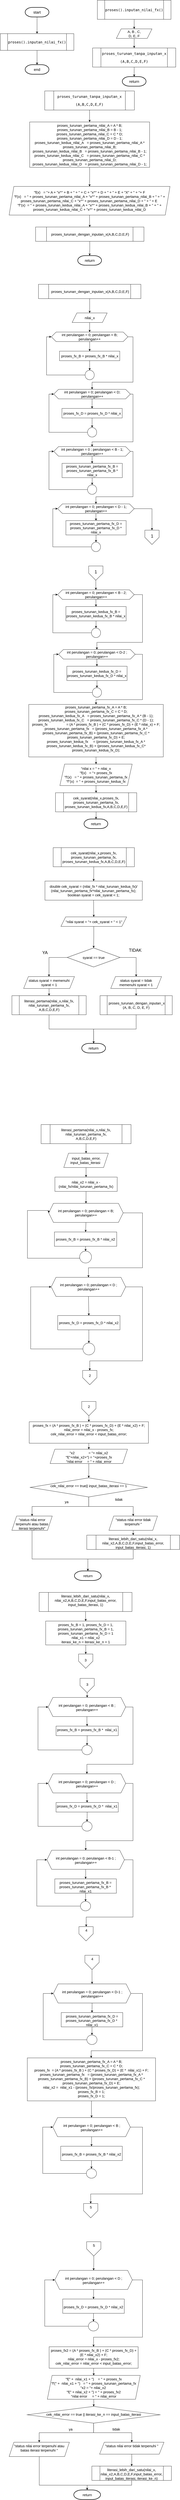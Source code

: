 <mxfile version="20.7.4" type="device"><diagram id="DAXjjJylwrvw80jNTv9P" name="Page-1"><mxGraphModel dx="1646" dy="870" grid="1" gridSize="10" guides="1" tooltips="1" connect="1" arrows="1" fold="1" page="1" pageScale="1" pageWidth="827" pageHeight="1169" math="0" shadow="0"><root><mxCell id="0"/><mxCell id="1" parent="0"/><mxCell id="E_1q_kPZI-BEjvOuECfu-3" style="edgeStyle=orthogonalEdgeStyle;rounded=0;orthogonalLoop=1;jettySize=auto;html=1;entryX=0.5;entryY=0;entryDx=0;entryDy=0;fontSize=15;" parent="1" source="PBBCC5rpYuAhIL-adwkn-1" target="E_1q_kPZI-BEjvOuECfu-2" edge="1"><mxGeometry relative="1" as="geometry"/></mxCell><mxCell id="PBBCC5rpYuAhIL-adwkn-1" value="&lt;font style=&quot;font-size: 16px;&quot;&gt;start&lt;/font&gt;" style="strokeWidth=2;html=1;shape=mxgraph.flowchart.terminator;whiteSpace=wrap;" parent="1" vertex="1"><mxGeometry x="146" y="40" width="100" height="40" as="geometry"/></mxCell><mxCell id="PBBCC5rpYuAhIL-adwkn-6" value="&lt;font style=&quot;font-size: 16px;&quot;&gt;end&lt;/font&gt;" style="strokeWidth=2;html=1;shape=mxgraph.flowchart.terminator;whiteSpace=wrap;" parent="1" vertex="1"><mxGeometry x="146" y="280" width="100" height="40" as="geometry"/></mxCell><mxCell id="E_1q_kPZI-BEjvOuECfu-4" style="edgeStyle=orthogonalEdgeStyle;rounded=0;orthogonalLoop=1;jettySize=auto;html=1;entryX=0.5;entryY=0;entryDx=0;entryDy=0;entryPerimeter=0;fontSize=15;" parent="1" source="E_1q_kPZI-BEjvOuECfu-2" target="PBBCC5rpYuAhIL-adwkn-6" edge="1"><mxGeometry relative="1" as="geometry"/></mxCell><mxCell id="E_1q_kPZI-BEjvOuECfu-2" value="&lt;pre style=&quot;border-color: var(--border-color); font-size: 12px;&quot;&gt;&lt;font style=&quot;border-color: var(--border-color); background-color: rgb(255, 255, 255); font-size: 15px;&quot;&gt;proses().inputan_nilai_fx()&lt;/font&gt;&lt;/pre&gt;" style="shape=process;whiteSpace=wrap;html=1;backgroundOutline=1;fontSize=15;" parent="1" vertex="1"><mxGeometry x="41" y="150" width="310" height="70" as="geometry"/></mxCell><mxCell id="E_1q_kPZI-BEjvOuECfu-7" value="" style="edgeStyle=orthogonalEdgeStyle;rounded=0;orthogonalLoop=1;jettySize=auto;html=1;fontSize=16;" parent="1" source="E_1q_kPZI-BEjvOuECfu-5" target="E_1q_kPZI-BEjvOuECfu-6" edge="1"><mxGeometry relative="1" as="geometry"/></mxCell><mxCell id="E_1q_kPZI-BEjvOuECfu-5" value="&lt;pre style=&quot;border-color: var(--border-color); font-size: 12px;&quot;&gt;&lt;font style=&quot;border-color: var(--border-color); background-color: rgb(255, 255, 255); font-size: 15px;&quot;&gt;proses().inputan_nilai_fx()&lt;/font&gt;&lt;/pre&gt;" style="shape=process;whiteSpace=wrap;html=1;backgroundOutline=1;fontSize=15;" parent="1" vertex="1"><mxGeometry x="450" y="10" width="310" height="80" as="geometry"/></mxCell><mxCell id="E_1q_kPZI-BEjvOuECfu-9" style="edgeStyle=orthogonalEdgeStyle;rounded=0;orthogonalLoop=1;jettySize=auto;html=1;fontSize=16;" parent="1" source="E_1q_kPZI-BEjvOuECfu-6" target="E_1q_kPZI-BEjvOuECfu-8" edge="1"><mxGeometry relative="1" as="geometry"/></mxCell><mxCell id="E_1q_kPZI-BEjvOuECfu-6" value="A, B , C, &lt;br&gt;D, E, F" style="shape=parallelogram;perimeter=parallelogramPerimeter;whiteSpace=wrap;html=1;fixedSize=1;fontSize=15;" parent="1" vertex="1"><mxGeometry x="530" y="130" width="150" height="40" as="geometry"/></mxCell><mxCell id="E_1q_kPZI-BEjvOuECfu-11" style="edgeStyle=orthogonalEdgeStyle;rounded=0;orthogonalLoop=1;jettySize=auto;html=1;fontSize=16;" parent="1" source="E_1q_kPZI-BEjvOuECfu-8" target="E_1q_kPZI-BEjvOuECfu-10" edge="1"><mxGeometry relative="1" as="geometry"/></mxCell><mxCell id="E_1q_kPZI-BEjvOuECfu-8" value="&lt;pre style=&quot;border-color: var(--border-color);&quot;&gt;&lt;font style=&quot;border-color: var(--border-color); background-color: rgb(255, 255, 255); font-size: 15px;&quot;&gt;proses_turunan&lt;/font&gt;_tanpa_inputan_x&lt;/pre&gt;&lt;pre style=&quot;border-color: var(--border-color);&quot;&gt;(A,B,C,D,E,F)&lt;/pre&gt;" style="shape=process;whiteSpace=wrap;html=1;backgroundOutline=1;fontSize=15;" parent="1" vertex="1"><mxGeometry x="430" y="210" width="350" height="80" as="geometry"/></mxCell><mxCell id="E_1q_kPZI-BEjvOuECfu-10" value="&lt;font style=&quot;font-size: 16px;&quot;&gt;return&lt;/font&gt;" style="strokeWidth=2;html=1;shape=mxgraph.flowchart.terminator;whiteSpace=wrap;" parent="1" vertex="1"><mxGeometry x="555" y="330" width="100" height="40" as="geometry"/></mxCell><mxCell id="E_1q_kPZI-BEjvOuECfu-14" value="" style="edgeStyle=orthogonalEdgeStyle;rounded=0;orthogonalLoop=1;jettySize=auto;html=1;fontSize=16;" parent="1" source="E_1q_kPZI-BEjvOuECfu-12" target="E_1q_kPZI-BEjvOuECfu-13" edge="1"><mxGeometry relative="1" as="geometry"/></mxCell><mxCell id="E_1q_kPZI-BEjvOuECfu-12" value="&lt;pre style=&quot;border-color: var(--border-color); font-size: 12px;&quot;&gt;&lt;pre style=&quot;border-color: var(--border-color); font-size: 15px;&quot;&gt;&lt;font style=&quot;border-color: var(--border-color); background-color: rgb(255, 255, 255);&quot;&gt;proses_turunan&lt;/font&gt;_tanpa_inputan_x&lt;/pre&gt;&lt;pre style=&quot;border-color: var(--border-color); font-size: 15px;&quot;&gt;(A,B,C,D,E,F)&lt;/pre&gt;&lt;/pre&gt;" style="shape=process;whiteSpace=wrap;html=1;backgroundOutline=1;fontSize=15;" parent="1" vertex="1"><mxGeometry x="228.4" y="390" width="377.5" height="80" as="geometry"/></mxCell><mxCell id="E_1q_kPZI-BEjvOuECfu-16" style="edgeStyle=orthogonalEdgeStyle;rounded=0;orthogonalLoop=1;jettySize=auto;html=1;entryX=0.5;entryY=0;entryDx=0;entryDy=0;fontSize=16;" parent="1" source="E_1q_kPZI-BEjvOuECfu-13" target="E_1q_kPZI-BEjvOuECfu-15" edge="1"><mxGeometry relative="1" as="geometry"/></mxCell><mxCell id="E_1q_kPZI-BEjvOuECfu-13" value="&lt;div&gt;&lt;span style=&quot;font-size: 15px;&quot;&gt;proses_turunan_pertama_nilai_A = A * B;&lt;/span&gt;&lt;/div&gt;&lt;div&gt;&lt;span style=&quot;font-size: 15px;&quot;&gt;proses_turunan_pertama_nilai_B = B - 1;&lt;/span&gt;&lt;/div&gt;&lt;div&gt;&lt;span style=&quot;font-size: 15px;&quot;&gt;proses_turunan_pertama_nilai_C = C * D;&lt;/span&gt;&lt;/div&gt;&lt;div&gt;&lt;span style=&quot;font-size: 15px;&quot;&gt;proses_turunan_pertama_nilai_D = D - 1;&lt;/span&gt;&lt;/div&gt;&lt;div&gt;&lt;span style=&quot;font-size: 15px;&quot;&gt;proses_turunan_kedua_nilai_A&amp;nbsp; &amp;nbsp;= proses_turunan_pertama_nilai_A * proses_turunan_pertama_nilai_B;&lt;/span&gt;&lt;/div&gt;&lt;div&gt;&lt;span style=&quot;font-size: 15px;&quot;&gt;proses_turunan_kedua_nilai_B&amp;nbsp; &amp;nbsp;= proses_turunan_pertama_nilai_B - 1;&lt;/span&gt;&lt;/div&gt;&lt;div&gt;&lt;span style=&quot;font-size: 15px;&quot;&gt;proses_turunan_kedua_nilai_C&amp;nbsp; &amp;nbsp;= proses_turunan_pertama_nilai_C * proses_turunan_pertama_nilai_D;&lt;/span&gt;&lt;/div&gt;&lt;div&gt;&lt;span style=&quot;font-size: 15px;&quot;&gt;proses_turunan_kedua_nilai_D&amp;nbsp; &amp;nbsp;= proses_turunan_pertama_nilai_D - 1;&lt;/span&gt;&lt;/div&gt;" style="whiteSpace=wrap;html=1;fontSize=15;" parent="1" vertex="1"><mxGeometry x="165" y="520" width="505" height="190" as="geometry"/></mxCell><mxCell id="E_1q_kPZI-BEjvOuECfu-18" value="" style="edgeStyle=orthogonalEdgeStyle;rounded=0;orthogonalLoop=1;jettySize=auto;html=1;fontSize=16;" parent="1" source="E_1q_kPZI-BEjvOuECfu-15" target="E_1q_kPZI-BEjvOuECfu-17" edge="1"><mxGeometry relative="1" as="geometry"/></mxCell><mxCell id="E_1q_kPZI-BEjvOuECfu-15" value="&lt;div&gt;&quot;f(x)&amp;nbsp; &amp;nbsp;= &quot;+ A + &quot;x^&quot; + B + &quot; + &quot; + C + &quot;x^&quot; + D + &quot; + &quot; + E + &quot;X&quot; + &quot; + &quot;+ F&lt;/div&gt;&lt;span style=&quot;font-size: 15px;&quot;&gt;&quot;f'(x)&amp;nbsp; &amp;nbsp;= &quot; + proses_turunan_pertama_nilai_A + &quot;x^&quot; + proses_turunan_pertama_nilai_B + &quot; + &quot; + proses_turunan_pertama_nilai_C + &quot;x^&quot; + proses_turunan_pertama_nilai_D + &quot; + &quot; + E&amp;nbsp;&lt;/span&gt;&lt;div&gt;&lt;span style=&quot;font-size: 15px;&quot;&gt;&quot;f''(x)&amp;nbsp; = &quot; + proses_turunan_kedua_nilai_A + &quot;x^&quot; + proses_turunan_kedua_nilai_B + &quot; + &quot; + proses_turunan_kedua_nilai_C + &quot;x^&quot; + proses_turunan_kedua_nilai_D&lt;/span&gt;&lt;br&gt;&lt;/div&gt;" style="shape=parallelogram;perimeter=parallelogramPerimeter;whiteSpace=wrap;html=1;fixedSize=1;fontSize=15;" parent="1" vertex="1"><mxGeometry x="78.4" y="790" width="677.5" height="120" as="geometry"/></mxCell><mxCell id="E_1q_kPZI-BEjvOuECfu-20" style="edgeStyle=orthogonalEdgeStyle;rounded=0;orthogonalLoop=1;jettySize=auto;html=1;fontSize=16;" parent="1" source="E_1q_kPZI-BEjvOuECfu-17" target="E_1q_kPZI-BEjvOuECfu-19" edge="1"><mxGeometry relative="1" as="geometry"/></mxCell><mxCell id="E_1q_kPZI-BEjvOuECfu-17" value="&amp;nbsp;proses_turunan_dengan_inputan_x(A,B,C,D,E,F)" style="shape=process;whiteSpace=wrap;html=1;backgroundOutline=1;fontSize=15;" parent="1" vertex="1"><mxGeometry x="189.88" y="960" width="456.25" height="60" as="geometry"/></mxCell><mxCell id="E_1q_kPZI-BEjvOuECfu-19" value="&lt;font style=&quot;font-size: 16px;&quot;&gt;return&lt;/font&gt;" style="strokeWidth=2;html=1;shape=mxgraph.flowchart.terminator;whiteSpace=wrap;" parent="1" vertex="1"><mxGeometry x="367.5" y="1080" width="100" height="40" as="geometry"/></mxCell><mxCell id="kKgwwl3PfgiKNTvejOgA-3" value="" style="edgeStyle=orthogonalEdgeStyle;rounded=0;orthogonalLoop=1;jettySize=auto;html=1;" parent="1" source="kKgwwl3PfgiKNTvejOgA-1" target="kKgwwl3PfgiKNTvejOgA-2" edge="1"><mxGeometry relative="1" as="geometry"/></mxCell><mxCell id="kKgwwl3PfgiKNTvejOgA-1" value="&amp;nbsp;proses_turunan_dengan_inputan_x(A,B,C,D,E,F)" style="shape=process;whiteSpace=wrap;html=1;backgroundOutline=1;fontSize=15;" parent="1" vertex="1"><mxGeometry x="202" y="1200" width="431.25" height="60" as="geometry"/></mxCell><mxCell id="kKgwwl3PfgiKNTvejOgA-5" value="" style="edgeStyle=orthogonalEdgeStyle;rounded=0;orthogonalLoop=1;jettySize=auto;html=1;" parent="1" source="kKgwwl3PfgiKNTvejOgA-2" target="kKgwwl3PfgiKNTvejOgA-4" edge="1"><mxGeometry relative="1" as="geometry"/></mxCell><mxCell id="kKgwwl3PfgiKNTvejOgA-2" value="&lt;span style=&quot;font-size: 15px;&quot;&gt;nilai_x&lt;/span&gt;" style="shape=parallelogram;perimeter=parallelogramPerimeter;whiteSpace=wrap;html=1;fixedSize=1;fontSize=15;" parent="1" vertex="1"><mxGeometry x="343.75" y="1320" width="147.5" height="40" as="geometry"/></mxCell><mxCell id="kKgwwl3PfgiKNTvejOgA-7" value="" style="edgeStyle=orthogonalEdgeStyle;rounded=0;orthogonalLoop=1;jettySize=auto;html=1;" parent="1" source="kKgwwl3PfgiKNTvejOgA-4" target="kKgwwl3PfgiKNTvejOgA-6" edge="1"><mxGeometry relative="1" as="geometry"/></mxCell><mxCell id="kKgwwl3PfgiKNTvejOgA-17" style="edgeStyle=orthogonalEdgeStyle;rounded=0;orthogonalLoop=1;jettySize=auto;html=1;entryX=0.5;entryY=0;entryDx=0;entryDy=0;" parent="1" source="kKgwwl3PfgiKNTvejOgA-4" target="kKgwwl3PfgiKNTvejOgA-12" edge="1"><mxGeometry relative="1" as="geometry"><Array as="points"><mxPoint x="600" y="1420"/><mxPoint x="600" y="1610"/><mxPoint x="428" y="1610"/></Array></mxGeometry></mxCell><mxCell id="kKgwwl3PfgiKNTvejOgA-4" value="&lt;span style=&quot;font-size: 15px;&quot;&gt;int perulangan = 0; perulangan &amp;lt; B; perulangan++&lt;/span&gt;" style="shape=hexagon;perimeter=hexagonPerimeter2;whiteSpace=wrap;html=1;fixedSize=1;fontSize=15;" parent="1" vertex="1"><mxGeometry x="256.25" y="1400" width="322.5" height="40" as="geometry"/></mxCell><mxCell id="kKgwwl3PfgiKNTvejOgA-9" value="" style="edgeStyle=orthogonalEdgeStyle;rounded=0;orthogonalLoop=1;jettySize=auto;html=1;" parent="1" source="kKgwwl3PfgiKNTvejOgA-6" target="kKgwwl3PfgiKNTvejOgA-8" edge="1"><mxGeometry relative="1" as="geometry"/></mxCell><mxCell id="kKgwwl3PfgiKNTvejOgA-6" value="&lt;span style=&quot;font-size: 15px;&quot;&gt;proses_fx_B = proses_fx_B * nilai_x&lt;/span&gt;" style="whiteSpace=wrap;html=1;fontSize=15;" parent="1" vertex="1"><mxGeometry x="290.63" y="1480" width="253.75" height="40" as="geometry"/></mxCell><mxCell id="kKgwwl3PfgiKNTvejOgA-10" style="edgeStyle=orthogonalEdgeStyle;rounded=0;orthogonalLoop=1;jettySize=auto;html=1;entryX=0;entryY=0.5;entryDx=0;entryDy=0;" parent="1" source="kKgwwl3PfgiKNTvejOgA-8" target="kKgwwl3PfgiKNTvejOgA-4" edge="1"><mxGeometry relative="1" as="geometry"><Array as="points"><mxPoint x="236" y="1580"/><mxPoint x="236" y="1420"/></Array></mxGeometry></mxCell><mxCell id="kKgwwl3PfgiKNTvejOgA-8" value="" style="ellipse;whiteSpace=wrap;html=1;fontSize=15;" parent="1" vertex="1"><mxGeometry x="398.25" y="1560" width="38.75" height="40" as="geometry"/></mxCell><mxCell id="kKgwwl3PfgiKNTvejOgA-11" value="" style="edgeStyle=orthogonalEdgeStyle;rounded=0;orthogonalLoop=1;jettySize=auto;html=1;" parent="1" source="kKgwwl3PfgiKNTvejOgA-12" target="kKgwwl3PfgiKNTvejOgA-14" edge="1"><mxGeometry relative="1" as="geometry"/></mxCell><mxCell id="kKgwwl3PfgiKNTvejOgA-24" style="edgeStyle=orthogonalEdgeStyle;rounded=0;orthogonalLoop=1;jettySize=auto;html=1;entryX=0.5;entryY=0;entryDx=0;entryDy=0;" parent="1" source="kKgwwl3PfgiKNTvejOgA-12" target="kKgwwl3PfgiKNTvejOgA-19" edge="1"><mxGeometry relative="1" as="geometry"><Array as="points"><mxPoint x="600" y="1660"/><mxPoint x="600" y="1860"/><mxPoint x="428" y="1860"/></Array></mxGeometry></mxCell><mxCell id="kKgwwl3PfgiKNTvejOgA-12" value="&lt;span style=&quot;font-size: 15px;&quot;&gt;int perulangan = 0; perulangan &amp;lt; D; perulangan++&lt;/span&gt;" style="shape=hexagon;perimeter=hexagonPerimeter2;whiteSpace=wrap;html=1;fixedSize=1;fontSize=15;" parent="1" vertex="1"><mxGeometry x="266.5" y="1640" width="322.5" height="40" as="geometry"/></mxCell><mxCell id="kKgwwl3PfgiKNTvejOgA-13" value="" style="edgeStyle=orthogonalEdgeStyle;rounded=0;orthogonalLoop=1;jettySize=auto;html=1;" parent="1" source="kKgwwl3PfgiKNTvejOgA-14" target="kKgwwl3PfgiKNTvejOgA-16" edge="1"><mxGeometry relative="1" as="geometry"/></mxCell><mxCell id="kKgwwl3PfgiKNTvejOgA-14" value="&lt;span style=&quot;font-size: 15px;&quot;&gt;proses_fx_D = proses_fx_D * nilai_x&lt;/span&gt;" style="whiteSpace=wrap;html=1;fontSize=15;" parent="1" vertex="1"><mxGeometry x="300.88" y="1720" width="253.75" height="40" as="geometry"/></mxCell><mxCell id="kKgwwl3PfgiKNTvejOgA-15" style="edgeStyle=orthogonalEdgeStyle;rounded=0;orthogonalLoop=1;jettySize=auto;html=1;entryX=0;entryY=0.5;entryDx=0;entryDy=0;" parent="1" source="kKgwwl3PfgiKNTvejOgA-16" target="kKgwwl3PfgiKNTvejOgA-12" edge="1"><mxGeometry relative="1" as="geometry"><Array as="points"><mxPoint x="246.25" y="1820"/><mxPoint x="246.25" y="1660"/></Array></mxGeometry></mxCell><mxCell id="kKgwwl3PfgiKNTvejOgA-16" value="" style="ellipse;whiteSpace=wrap;html=1;fontSize=15;" parent="1" vertex="1"><mxGeometry x="408.5" y="1800" width="38.75" height="40" as="geometry"/></mxCell><mxCell id="kKgwwl3PfgiKNTvejOgA-18" value="" style="edgeStyle=orthogonalEdgeStyle;rounded=0;orthogonalLoop=1;jettySize=auto;html=1;" parent="1" source="kKgwwl3PfgiKNTvejOgA-19" target="kKgwwl3PfgiKNTvejOgA-21" edge="1"><mxGeometry relative="1" as="geometry"/></mxCell><mxCell id="kKgwwl3PfgiKNTvejOgA-31" style="edgeStyle=orthogonalEdgeStyle;rounded=0;orthogonalLoop=1;jettySize=auto;html=1;entryX=0.5;entryY=0;entryDx=0;entryDy=0;" parent="1" source="kKgwwl3PfgiKNTvejOgA-19" target="kKgwwl3PfgiKNTvejOgA-26" edge="1"><mxGeometry relative="1" as="geometry"><Array as="points"><mxPoint x="600" y="1900"/><mxPoint x="600" y="2090"/><mxPoint x="444" y="2090"/></Array></mxGeometry></mxCell><mxCell id="kKgwwl3PfgiKNTvejOgA-19" value="&lt;span style=&quot;font-size: 15px;&quot;&gt;int perulangan = 0 ; perulangan &amp;lt; B - 1; perulangan++&lt;/span&gt;" style="shape=hexagon;perimeter=hexagonPerimeter2;whiteSpace=wrap;html=1;fixedSize=1;fontSize=15;" parent="1" vertex="1"><mxGeometry x="266.5" y="1880" width="322.5" height="40" as="geometry"/></mxCell><mxCell id="kKgwwl3PfgiKNTvejOgA-20" value="" style="edgeStyle=orthogonalEdgeStyle;rounded=0;orthogonalLoop=1;jettySize=auto;html=1;" parent="1" source="kKgwwl3PfgiKNTvejOgA-21" target="kKgwwl3PfgiKNTvejOgA-23" edge="1"><mxGeometry relative="1" as="geometry"/></mxCell><mxCell id="kKgwwl3PfgiKNTvejOgA-21" value="&lt;span style=&quot;font-size: 15px;&quot;&gt;proses_turunan_pertama_fx_B = proses_turunan_pertama_fx_B * nilai_x&lt;/span&gt;" style="whiteSpace=wrap;html=1;fontSize=15;" parent="1" vertex="1"><mxGeometry x="301.25" y="1950" width="253.75" height="60" as="geometry"/></mxCell><mxCell id="kKgwwl3PfgiKNTvejOgA-22" style="edgeStyle=orthogonalEdgeStyle;rounded=0;orthogonalLoop=1;jettySize=auto;html=1;entryX=0;entryY=0.5;entryDx=0;entryDy=0;" parent="1" source="kKgwwl3PfgiKNTvejOgA-23" target="kKgwwl3PfgiKNTvejOgA-19" edge="1"><mxGeometry relative="1" as="geometry"><Array as="points"><mxPoint x="246.25" y="2060"/><mxPoint x="246.25" y="1900"/></Array></mxGeometry></mxCell><mxCell id="kKgwwl3PfgiKNTvejOgA-23" value="" style="ellipse;whiteSpace=wrap;html=1;fontSize=15;" parent="1" vertex="1"><mxGeometry x="408.5" y="2040" width="38.75" height="40" as="geometry"/></mxCell><mxCell id="kKgwwl3PfgiKNTvejOgA-25" value="" style="edgeStyle=orthogonalEdgeStyle;rounded=0;orthogonalLoop=1;jettySize=auto;html=1;" parent="1" source="kKgwwl3PfgiKNTvejOgA-26" target="kKgwwl3PfgiKNTvejOgA-28" edge="1"><mxGeometry relative="1" as="geometry"/></mxCell><mxCell id="kKgwwl3PfgiKNTvejOgA-34" style="edgeStyle=orthogonalEdgeStyle;rounded=0;orthogonalLoop=1;jettySize=auto;html=1;entryX=0.5;entryY=0;entryDx=0;entryDy=0;" parent="1" source="kKgwwl3PfgiKNTvejOgA-26" target="kKgwwl3PfgiKNTvejOgA-33" edge="1"><mxGeometry relative="1" as="geometry"/></mxCell><mxCell id="kKgwwl3PfgiKNTvejOgA-26" value="&lt;span style=&quot;font-size: 15px;&quot;&gt;int perulangan = 0; perulangan &amp;lt; D - 1; perulangan++&lt;/span&gt;" style="shape=hexagon;perimeter=hexagonPerimeter2;whiteSpace=wrap;html=1;fixedSize=1;fontSize=15;" parent="1" vertex="1"><mxGeometry x="282.71" y="2120" width="322.5" height="40" as="geometry"/></mxCell><mxCell id="kKgwwl3PfgiKNTvejOgA-27" value="" style="edgeStyle=orthogonalEdgeStyle;rounded=0;orthogonalLoop=1;jettySize=auto;html=1;" parent="1" source="kKgwwl3PfgiKNTvejOgA-28" target="kKgwwl3PfgiKNTvejOgA-30" edge="1"><mxGeometry relative="1" as="geometry"/></mxCell><mxCell id="kKgwwl3PfgiKNTvejOgA-28" value="&lt;span style=&quot;font-size: 15px;&quot;&gt;proses_turunan_pertama_fx_D = proses_turunan_pertama_fx_D * nilai_x&lt;/span&gt;" style="whiteSpace=wrap;html=1;fontSize=15;" parent="1" vertex="1"><mxGeometry x="317.46" y="2190" width="253.75" height="60" as="geometry"/></mxCell><mxCell id="kKgwwl3PfgiKNTvejOgA-29" style="edgeStyle=orthogonalEdgeStyle;rounded=0;orthogonalLoop=1;jettySize=auto;html=1;entryX=0;entryY=0.5;entryDx=0;entryDy=0;" parent="1" source="kKgwwl3PfgiKNTvejOgA-30" target="kKgwwl3PfgiKNTvejOgA-26" edge="1"><mxGeometry relative="1" as="geometry"><Array as="points"><mxPoint x="262.46" y="2300"/><mxPoint x="262.46" y="2140"/></Array></mxGeometry></mxCell><mxCell id="kKgwwl3PfgiKNTvejOgA-30" value="" style="ellipse;whiteSpace=wrap;html=1;fontSize=15;" parent="1" vertex="1"><mxGeometry x="424.71" y="2280" width="38.75" height="40" as="geometry"/></mxCell><mxCell id="kKgwwl3PfgiKNTvejOgA-33" value="" style="verticalLabelPosition=bottom;verticalAlign=top;html=1;shape=offPageConnector;rounded=0;size=0.5;" parent="1" vertex="1"><mxGeometry x="650" y="2230" width="60" height="60" as="geometry"/></mxCell><mxCell id="kKgwwl3PfgiKNTvejOgA-35" value="&lt;font style=&quot;font-size: 18px;&quot;&gt;1&lt;/font&gt;" style="text;html=1;align=center;verticalAlign=middle;resizable=0;points=[];autosize=1;strokeColor=none;fillColor=none;" parent="1" vertex="1"><mxGeometry x="665" y="2235" width="30" height="40" as="geometry"/></mxCell><mxCell id="kKgwwl3PfgiKNTvejOgA-47" style="edgeStyle=orthogonalEdgeStyle;rounded=0;orthogonalLoop=1;jettySize=auto;html=1;entryX=0.5;entryY=0;entryDx=0;entryDy=0;fontSize=18;" parent="1" source="kKgwwl3PfgiKNTvejOgA-37" target="kKgwwl3PfgiKNTvejOgA-40" edge="1"><mxGeometry relative="1" as="geometry"/></mxCell><mxCell id="kKgwwl3PfgiKNTvejOgA-37" value="" style="verticalLabelPosition=bottom;verticalAlign=top;html=1;shape=offPageConnector;rounded=0;size=0.5;" parent="1" vertex="1"><mxGeometry x="413.5" y="2380" width="60" height="60" as="geometry"/></mxCell><mxCell id="kKgwwl3PfgiKNTvejOgA-38" value="&lt;font style=&quot;font-size: 18px;&quot;&gt;1&lt;/font&gt;" style="text;html=1;align=center;verticalAlign=middle;resizable=0;points=[];autosize=1;strokeColor=none;fillColor=none;" parent="1" vertex="1"><mxGeometry x="427.5" y="2385" width="30" height="40" as="geometry"/></mxCell><mxCell id="kKgwwl3PfgiKNTvejOgA-39" value="" style="edgeStyle=orthogonalEdgeStyle;rounded=0;orthogonalLoop=1;jettySize=auto;html=1;" parent="1" source="kKgwwl3PfgiKNTvejOgA-40" target="kKgwwl3PfgiKNTvejOgA-42" edge="1"><mxGeometry relative="1" as="geometry"/></mxCell><mxCell id="nL42jBLvdHsTYyoA7dP1-7" style="edgeStyle=orthogonalEdgeStyle;rounded=0;orthogonalLoop=1;jettySize=auto;html=1;fontSize=15;" parent="1" source="kKgwwl3PfgiKNTvejOgA-40" target="nL42jBLvdHsTYyoA7dP1-2" edge="1"><mxGeometry relative="1" as="geometry"><Array as="points"><mxPoint x="640" y="2500"/><mxPoint x="640" y="2700"/><mxPoint x="448" y="2700"/></Array></mxGeometry></mxCell><mxCell id="kKgwwl3PfgiKNTvejOgA-40" value="&lt;span style=&quot;font-size: 15px;&quot;&gt;int perulangan = 0; perulangan &amp;lt; B - 2; perulangan++&lt;/span&gt;" style="shape=hexagon;perimeter=hexagonPerimeter2;whiteSpace=wrap;html=1;fixedSize=1;fontSize=15;" parent="1" vertex="1"><mxGeometry x="282.71" y="2480" width="322.5" height="40" as="geometry"/></mxCell><mxCell id="kKgwwl3PfgiKNTvejOgA-41" value="" style="edgeStyle=orthogonalEdgeStyle;rounded=0;orthogonalLoop=1;jettySize=auto;html=1;" parent="1" source="kKgwwl3PfgiKNTvejOgA-42" edge="1"><mxGeometry relative="1" as="geometry"><mxPoint x="444.085" y="2640" as="targetPoint"/></mxGeometry></mxCell><mxCell id="kKgwwl3PfgiKNTvejOgA-42" value="&lt;span style=&quot;font-size: 15px;&quot;&gt;proses_turunan_kedua_fx_B = proses_turunan_kedua_fx_B * nilai_x&lt;/span&gt;" style="whiteSpace=wrap;html=1;fontSize=15;" parent="1" vertex="1"><mxGeometry x="317.46" y="2550" width="253.75" height="60" as="geometry"/></mxCell><mxCell id="kKgwwl3PfgiKNTvejOgA-43" style="edgeStyle=orthogonalEdgeStyle;rounded=0;orthogonalLoop=1;jettySize=auto;html=1;entryX=0;entryY=0.5;entryDx=0;entryDy=0;" parent="1" target="kKgwwl3PfgiKNTvejOgA-40" edge="1"><mxGeometry relative="1" as="geometry"><Array as="points"><mxPoint x="262.46" y="2660"/><mxPoint x="262.46" y="2500"/></Array><mxPoint x="424.71" y="2660.0" as="sourcePoint"/></mxGeometry></mxCell><mxCell id="kKgwwl3PfgiKNTvejOgA-44" value="" style="ellipse;whiteSpace=wrap;html=1;fontSize=15;" parent="1" vertex="1"><mxGeometry x="424.96" y="2640" width="38.75" height="40" as="geometry"/></mxCell><mxCell id="kKgwwl3PfgiKNTvejOgA-52" value="" style="edgeStyle=orthogonalEdgeStyle;rounded=0;orthogonalLoop=1;jettySize=auto;html=1;fontSize=18;" parent="1" source="kKgwwl3PfgiKNTvejOgA-49" target="kKgwwl3PfgiKNTvejOgA-51" edge="1"><mxGeometry relative="1" as="geometry"/></mxCell><mxCell id="kKgwwl3PfgiKNTvejOgA-49" value="&lt;div&gt;&lt;span style=&quot;font-size: 15px;&quot;&gt;double cek_syarat = (nilai_fx * nilai_turunan_kedua_fx)/&lt;/span&gt;&lt;/div&gt;&lt;div&gt;&lt;span style=&quot;font-size: 15px;&quot;&gt;(nilai_turunan_pertama_fx*nilai_turunan_pertama_fx);&lt;/span&gt;&lt;/div&gt;&lt;div&gt;&lt;span style=&quot;font-size: 15px;&quot;&gt;boolean syarat = cek_syarat &amp;lt; 1;&lt;/span&gt;&lt;/div&gt;" style="whiteSpace=wrap;html=1;fontSize=15;" parent="1" vertex="1"><mxGeometry x="229.31" y="3700" width="410" height="80" as="geometry"/></mxCell><mxCell id="nL42jBLvdHsTYyoA7dP1-9" style="edgeStyle=orthogonalEdgeStyle;rounded=0;orthogonalLoop=1;jettySize=auto;html=1;entryX=0.5;entryY=0;entryDx=0;entryDy=0;fontSize=15;" parent="1" source="kKgwwl3PfgiKNTvejOgA-51" target="kKgwwl3PfgiKNTvejOgA-55" edge="1"><mxGeometry relative="1" as="geometry"/></mxCell><mxCell id="kKgwwl3PfgiKNTvejOgA-51" value="&lt;span style=&quot;font-size: 15px;&quot;&gt;&quot;nilai syarat = &quot;+ cek_syarat + &quot; &amp;lt; 1&quot;&lt;/span&gt;" style="shape=parallelogram;perimeter=parallelogramPerimeter;whiteSpace=wrap;html=1;fixedSize=1;fontSize=15;" parent="1" vertex="1"><mxGeometry x="296.55" y="3850" width="276.63" height="40" as="geometry"/></mxCell><mxCell id="kKgwwl3PfgiKNTvejOgA-60" value="" style="edgeStyle=orthogonalEdgeStyle;rounded=0;orthogonalLoop=1;jettySize=auto;html=1;fontSize=18;" parent="1" source="kKgwwl3PfgiKNTvejOgA-55" target="kKgwwl3PfgiKNTvejOgA-59" edge="1"><mxGeometry relative="1" as="geometry"><Array as="points"><mxPoint x="246.31" y="4020"/></Array></mxGeometry></mxCell><mxCell id="kKgwwl3PfgiKNTvejOgA-66" style="edgeStyle=orthogonalEdgeStyle;rounded=0;orthogonalLoop=1;jettySize=auto;html=1;entryX=0.5;entryY=0;entryDx=0;entryDy=0;fontSize=18;" parent="1" source="kKgwwl3PfgiKNTvejOgA-55" target="kKgwwl3PfgiKNTvejOgA-64" edge="1"><mxGeometry relative="1" as="geometry"><Array as="points"><mxPoint x="613.31" y="4020"/></Array></mxGeometry></mxCell><mxCell id="kKgwwl3PfgiKNTvejOgA-55" value="&lt;span style=&quot;font-size: 15px;&quot;&gt;syarat == true&lt;/span&gt;" style="rhombus;whiteSpace=wrap;html=1;fontSize=15;" parent="1" vertex="1"><mxGeometry x="323.06" y="3980" width="222.5" height="80" as="geometry"/></mxCell><mxCell id="kKgwwl3PfgiKNTvejOgA-62" value="" style="edgeStyle=orthogonalEdgeStyle;rounded=0;orthogonalLoop=1;jettySize=auto;html=1;fontSize=18;" parent="1" source="kKgwwl3PfgiKNTvejOgA-59" target="kKgwwl3PfgiKNTvejOgA-61" edge="1"><mxGeometry relative="1" as="geometry"/></mxCell><mxCell id="kKgwwl3PfgiKNTvejOgA-59" value="&lt;span style=&quot;font-size: 15px;&quot;&gt;status syarat = memenuhi syarat &amp;lt; 1&lt;/span&gt;" style="shape=parallelogram;perimeter=parallelogramPerimeter;whiteSpace=wrap;html=1;fixedSize=1;fontSize=15;" parent="1" vertex="1"><mxGeometry x="139.56" y="4100" width="214" height="50" as="geometry"/></mxCell><mxCell id="kKgwwl3PfgiKNTvejOgA-69" style="edgeStyle=orthogonalEdgeStyle;rounded=0;orthogonalLoop=1;jettySize=auto;html=1;entryX=0.5;entryY=0;entryDx=0;entryDy=0;entryPerimeter=0;fontSize=18;" parent="1" source="kKgwwl3PfgiKNTvejOgA-61" target="kKgwwl3PfgiKNTvejOgA-67" edge="1"><mxGeometry relative="1" as="geometry"/></mxCell><mxCell id="kKgwwl3PfgiKNTvejOgA-61" value="&lt;span style=&quot;font-size: 15px;&quot;&gt;literasi_pertama(nilai_x,nilai_fx,&lt;br&gt;nilai_turunan_pertama_fx,&lt;br&gt;A,B,C,D,E,F)&lt;/span&gt;" style="shape=process;whiteSpace=wrap;html=1;backgroundOutline=1;fontSize=15;" parent="1" vertex="1"><mxGeometry x="90.19" y="4180" width="312.75" height="80" as="geometry"/></mxCell><mxCell id="kKgwwl3PfgiKNTvejOgA-63" value="" style="edgeStyle=orthogonalEdgeStyle;rounded=0;orthogonalLoop=1;jettySize=auto;html=1;fontSize=18;" parent="1" source="kKgwwl3PfgiKNTvejOgA-64" target="kKgwwl3PfgiKNTvejOgA-65" edge="1"><mxGeometry relative="1" as="geometry"/></mxCell><mxCell id="kKgwwl3PfgiKNTvejOgA-64" value="&lt;span style=&quot;font-size: 15px;&quot;&gt;status syarat = tidak &lt;br&gt;memenuhi syarat &amp;lt; 1&lt;/span&gt;" style="shape=parallelogram;perimeter=parallelogramPerimeter;whiteSpace=wrap;html=1;fixedSize=1;fontSize=15;" parent="1" vertex="1"><mxGeometry x="506.31" y="4100" width="214" height="50" as="geometry"/></mxCell><mxCell id="kKgwwl3PfgiKNTvejOgA-68" style="edgeStyle=orthogonalEdgeStyle;rounded=0;orthogonalLoop=1;jettySize=auto;html=1;entryX=0.5;entryY=0;entryDx=0;entryDy=0;entryPerimeter=0;fontSize=18;" parent="1" source="kKgwwl3PfgiKNTvejOgA-65" target="kKgwwl3PfgiKNTvejOgA-67" edge="1"><mxGeometry relative="1" as="geometry"/></mxCell><mxCell id="kKgwwl3PfgiKNTvejOgA-65" value="&lt;span style=&quot;font-size: 15px;&quot;&gt;&amp;nbsp;proses_turunan_dengan_inputan_x&lt;br&gt;(A, B, C, D, E, F)&lt;/span&gt;" style="shape=process;whiteSpace=wrap;html=1;backgroundOutline=1;fontSize=15;" parent="1" vertex="1"><mxGeometry x="461.31" y="4180" width="304" height="80" as="geometry"/></mxCell><mxCell id="kKgwwl3PfgiKNTvejOgA-67" value="&lt;font style=&quot;font-size: 16px;&quot;&gt;return&lt;/font&gt;" style="strokeWidth=2;html=1;shape=mxgraph.flowchart.terminator;whiteSpace=wrap;" parent="1" vertex="1"><mxGeometry x="384.31" y="4380" width="100" height="40" as="geometry"/></mxCell><mxCell id="kKgwwl3PfgiKNTvejOgA-70" value="YA" style="text;html=1;align=center;verticalAlign=middle;resizable=0;points=[];autosize=1;strokeColor=none;fillColor=none;fontSize=18;" parent="1" vertex="1"><mxGeometry x="204.31" y="3980" width="50" height="40" as="geometry"/></mxCell><mxCell id="kKgwwl3PfgiKNTvejOgA-71" value="TIDAK" style="text;html=1;align=center;verticalAlign=middle;resizable=0;points=[];autosize=1;strokeColor=none;fillColor=none;fontSize=18;" parent="1" vertex="1"><mxGeometry x="569.31" y="3970" width="80" height="40" as="geometry"/></mxCell><mxCell id="zdgtcmGJrMcg57RBQMxr-2" style="edgeStyle=orthogonalEdgeStyle;rounded=0;orthogonalLoop=1;jettySize=auto;html=1;entryX=0.5;entryY=0;entryDx=0;entryDy=0;" parent="1" source="zdgtcmGJrMcg57RBQMxr-1" target="kKgwwl3PfgiKNTvejOgA-49" edge="1"><mxGeometry relative="1" as="geometry"/></mxCell><mxCell id="zdgtcmGJrMcg57RBQMxr-1" value="cek_syarat(nilai_x,proses_fx,&lt;br style=&quot;border-color: var(--border-color);&quot;&gt;proses_turunan_pertama_fx, proses_turunan_kedua_fx,A,B,C,D,E,F)" style="shape=process;whiteSpace=wrap;html=1;backgroundOutline=1;fontSize=15;" parent="1" vertex="1"><mxGeometry x="263.84" y="3560" width="342.06" height="80" as="geometry"/></mxCell><mxCell id="zdgtcmGJrMcg57RBQMxr-6" value="" style="edgeStyle=orthogonalEdgeStyle;rounded=0;orthogonalLoop=1;jettySize=auto;html=1;" parent="1" source="zdgtcmGJrMcg57RBQMxr-3" target="zdgtcmGJrMcg57RBQMxr-5" edge="1"><mxGeometry relative="1" as="geometry"/></mxCell><mxCell id="zdgtcmGJrMcg57RBQMxr-3" value="&lt;div&gt;&lt;span style=&quot;font-size: 15px;&quot;&gt;proses_turunan_pertama_fx_A = A * B;&lt;/span&gt;&lt;/div&gt;&lt;div&gt;&lt;span style=&quot;font-size: 15px;&quot;&gt;proses_turunan_pertama_fx_C = C * D;&lt;/span&gt;&lt;/div&gt;&lt;div&gt;&lt;span style=&quot;font-size: 15px;&quot;&gt;proses_turunan_kedua_fx_A&amp;nbsp; &amp;nbsp;= proses_turunan_pertama_fx_A * (B - 1);&lt;/span&gt;&lt;/div&gt;&lt;div&gt;&lt;span style=&quot;font-size: 15px;&quot;&gt;proses_turunan_kedua_fx_C&amp;nbsp; &amp;nbsp;= proses_turunan_pertama_fx_C * (D - 1);&lt;/span&gt;&lt;/div&gt;&lt;div&gt;&lt;span style=&quot;font-size: 15px;&quot;&gt;proses_fx&amp;nbsp; &amp;nbsp; &amp;nbsp; &amp;nbsp; &amp;nbsp; &amp;nbsp; &amp;nbsp; &amp;nbsp; &amp;nbsp; &amp;nbsp;= (A * proses_fx_B ) + (C * proses_fx_D) + (E * nilai_x) + F;&lt;/span&gt;&lt;/div&gt;&lt;div&gt;&lt;span style=&quot;font-size: 15px;&quot;&gt;proses_turunan_pertama_fx&amp;nbsp; &amp;nbsp;= (proses_turunan_pertama_fx_A * proses_turunan_pertama_fx_B) + (proses_turunan_pertama_fx_C * proses_turunan_pertama_fx_D) + E;&lt;/span&gt;&lt;/div&gt;&lt;div&gt;&lt;span style=&quot;font-size: 15px;&quot;&gt;proses_turunan_kedua_fx&amp;nbsp; &amp;nbsp; &amp;nbsp;= (proses_turunan_kedua_fx_A * proses_turunan_kedua_fx_B) + (proses_turunan_kedua_fx_C* proses_turunan_kedua_fx_D);&lt;/span&gt;&lt;/div&gt;&lt;div&gt;&lt;br&gt;&lt;/div&gt;" style="whiteSpace=wrap;html=1;fontSize=15;" parent="1" vertex="1"><mxGeometry x="161.09" y="2960" width="566.5" height="220" as="geometry"/></mxCell><mxCell id="zdgtcmGJrMcg57RBQMxr-10" style="edgeStyle=orthogonalEdgeStyle;rounded=0;orthogonalLoop=1;jettySize=auto;html=1;" parent="1" source="zdgtcmGJrMcg57RBQMxr-5" target="zdgtcmGJrMcg57RBQMxr-9" edge="1"><mxGeometry relative="1" as="geometry"/></mxCell><mxCell id="zdgtcmGJrMcg57RBQMxr-5" value="&lt;div&gt;&lt;span style=&quot;font-size: 15px;&quot;&gt;&quot;nilai x = &quot; + nilai_x&lt;/span&gt;&lt;br&gt;&lt;/div&gt;&lt;div&gt;&lt;span style=&quot;font-size: 15px;&quot;&gt;&quot;f(x)&amp;nbsp; &amp;nbsp;= &quot;+ proses_fx&lt;/span&gt;&lt;/div&gt;&lt;div&gt;&lt;div&gt;&lt;span style=&quot;font-size: 15px;&quot;&gt;&quot;f'(x)&amp;nbsp; &amp;nbsp;= &quot; + proses_turunan_pertama_fx&lt;/span&gt;&lt;/div&gt;&lt;div&gt;&lt;span style=&quot;font-size: 15px;&quot;&gt;&quot;f''(x)&amp;nbsp; = &quot; + proses_turunan_kedua_fx&lt;/span&gt;&lt;/div&gt;&lt;/div&gt;" style="shape=parallelogram;perimeter=parallelogramPerimeter;whiteSpace=wrap;html=1;fixedSize=1;fontSize=15;" parent="1" vertex="1"><mxGeometry x="292.16" y="3210" width="304.37" height="90" as="geometry"/></mxCell><mxCell id="zdgtcmGJrMcg57RBQMxr-7" value="&lt;font style=&quot;font-size: 16px;&quot;&gt;return&lt;/font&gt;" style="strokeWidth=2;html=1;shape=mxgraph.flowchart.terminator;whiteSpace=wrap;" parent="1" vertex="1"><mxGeometry x="393.96" y="3440" width="100" height="40" as="geometry"/></mxCell><mxCell id="zdgtcmGJrMcg57RBQMxr-11" style="edgeStyle=orthogonalEdgeStyle;rounded=0;orthogonalLoop=1;jettySize=auto;html=1;" parent="1" source="zdgtcmGJrMcg57RBQMxr-9" target="zdgtcmGJrMcg57RBQMxr-7" edge="1"><mxGeometry relative="1" as="geometry"/></mxCell><mxCell id="zdgtcmGJrMcg57RBQMxr-9" value="&lt;span style=&quot;font-size: 15px;&quot;&gt;cek_syarat(nilai_x,proses_fx,&lt;br&gt;proses_turunan_pertama_fx, proses_turunan_kedua_fx,A,B,C,D,E,F)&lt;/span&gt;" style="shape=process;whiteSpace=wrap;html=1;backgroundOutline=1;fontSize=15;" parent="1" vertex="1"><mxGeometry x="273.71" y="3330" width="342.03" height="80" as="geometry"/></mxCell><mxCell id="zdgtcmGJrMcg57RBQMxr-14" value="" style="edgeStyle=orthogonalEdgeStyle;rounded=0;orthogonalLoop=1;jettySize=auto;html=1;" parent="1" source="zdgtcmGJrMcg57RBQMxr-12" target="zdgtcmGJrMcg57RBQMxr-13" edge="1"><mxGeometry relative="1" as="geometry"/></mxCell><mxCell id="zdgtcmGJrMcg57RBQMxr-12" value="&lt;div&gt;literasi_pertama(nilai_x,nilai_fx,&lt;br style=&quot;border-color: var(--border-color);&quot;&gt;nilai_turunan_pertama_fx,&lt;br style=&quot;border-color: var(--border-color);&quot;&gt;A,B,C,D,E,F)&lt;br&gt;&lt;/div&gt;" style="shape=process;whiteSpace=wrap;html=1;backgroundOutline=1;fontSize=15;" parent="1" vertex="1"><mxGeometry x="213" y="4720" width="378.75" height="80" as="geometry"/></mxCell><mxCell id="nL42jBLvdHsTYyoA7dP1-11" style="edgeStyle=orthogonalEdgeStyle;rounded=0;orthogonalLoop=1;jettySize=auto;html=1;fontSize=15;" parent="1" source="zdgtcmGJrMcg57RBQMxr-13" target="nL42jBLvdHsTYyoA7dP1-10" edge="1"><mxGeometry relative="1" as="geometry"/></mxCell><mxCell id="zdgtcmGJrMcg57RBQMxr-13" value="&lt;span style=&quot;font-size: 15px;&quot;&gt;input_batas_error, input_batas_iterasi&lt;span style=&quot;white-space: pre;&quot;&gt;&#9;&lt;/span&gt;&lt;/span&gt;" style="shape=parallelogram;perimeter=parallelogramPerimeter;whiteSpace=wrap;html=1;fixedSize=1;fontSize=15;" parent="1" vertex="1"><mxGeometry x="308.56" y="4840" width="187.63" height="60" as="geometry"/></mxCell><mxCell id="zdgtcmGJrMcg57RBQMxr-32" style="edgeStyle=orthogonalEdgeStyle;rounded=0;orthogonalLoop=1;jettySize=auto;html=1;exitX=1;exitY=0.5;exitDx=0;exitDy=0;entryX=0.5;entryY=0;entryDx=0;entryDy=0;fontSize=15;" parent="1" source="zdgtcmGJrMcg57RBQMxr-17" target="zdgtcmGJrMcg57RBQMxr-26" edge="1"><mxGeometry relative="1" as="geometry"><Array as="points"><mxPoint x="640" y="5090"/><mxPoint x="640" y="5320"/><mxPoint x="413" y="5320"/></Array></mxGeometry></mxCell><mxCell id="zdgtcmGJrMcg57RBQMxr-17" value="&lt;span style=&quot;font-size: 15px;&quot;&gt;int perulangan = 0; perulangan &amp;lt; B; perulangan++&lt;/span&gt;" style="shape=hexagon;perimeter=hexagonPerimeter2;whiteSpace=wrap;html=1;fixedSize=1;fontSize=15;" parent="1" vertex="1"><mxGeometry x="245.12" y="5050" width="313.63" height="80" as="geometry"/></mxCell><mxCell id="zdgtcmGJrMcg57RBQMxr-19" value="" style="endArrow=classic;html=1;rounded=0;exitX=0.5;exitY=1;exitDx=0;exitDy=0;entryX=0.5;entryY=0;entryDx=0;entryDy=0;" parent="1" source="zdgtcmGJrMcg57RBQMxr-17" target="zdgtcmGJrMcg57RBQMxr-21" edge="1"><mxGeometry width="50" height="50" relative="1" as="geometry"><mxPoint x="555.54" y="5040" as="sourcePoint"/><mxPoint x="440.155" y="5140" as="targetPoint"/></mxGeometry></mxCell><mxCell id="zdgtcmGJrMcg57RBQMxr-23" style="edgeStyle=orthogonalEdgeStyle;rounded=0;orthogonalLoop=1;jettySize=auto;html=1;exitX=0.5;exitY=1;exitDx=0;exitDy=0;fontSize=15;" parent="1" source="zdgtcmGJrMcg57RBQMxr-21" target="zdgtcmGJrMcg57RBQMxr-24" edge="1"><mxGeometry relative="1" as="geometry"><mxPoint x="400.873" y="5300" as="targetPoint"/></mxGeometry></mxCell><mxCell id="zdgtcmGJrMcg57RBQMxr-21" value="&lt;font style=&quot;font-size: 15px;&quot;&gt;proses_fx_B = proses_fx_B * nilai_x2&lt;/font&gt;" style="rounded=0;whiteSpace=wrap;html=1;" parent="1" vertex="1"><mxGeometry x="269.25" y="5170" width="262.29" height="60" as="geometry"/></mxCell><mxCell id="zdgtcmGJrMcg57RBQMxr-25" style="edgeStyle=orthogonalEdgeStyle;rounded=0;orthogonalLoop=1;jettySize=auto;html=1;exitX=0;exitY=0.5;exitDx=0;exitDy=0;entryX=0;entryY=0.5;entryDx=0;entryDy=0;fontSize=15;" parent="1" source="zdgtcmGJrMcg57RBQMxr-24" target="zdgtcmGJrMcg57RBQMxr-17" edge="1"><mxGeometry relative="1" as="geometry"><Array as="points"><mxPoint x="375.54" y="5280"/><mxPoint x="155.54" y="5280"/><mxPoint x="155.54" y="5080"/><mxPoint x="245.54" y="5080"/></Array></mxGeometry></mxCell><mxCell id="zdgtcmGJrMcg57RBQMxr-24" value="" style="ellipse;whiteSpace=wrap;html=1;aspect=fixed;fontSize=15;" parent="1" vertex="1"><mxGeometry x="375.4" y="5250" width="50" height="50" as="geometry"/></mxCell><mxCell id="zdgtcmGJrMcg57RBQMxr-35" style="edgeStyle=orthogonalEdgeStyle;rounded=0;orthogonalLoop=1;jettySize=auto;html=1;entryX=0.5;entryY=0;entryDx=0;entryDy=0;fontSize=15;" parent="1" source="zdgtcmGJrMcg57RBQMxr-26" target="zdgtcmGJrMcg57RBQMxr-34" edge="1"><mxGeometry relative="1" as="geometry"><Array as="points"><mxPoint x="640" y="5400"/><mxPoint x="640" y="5710"/><mxPoint x="418" y="5710"/></Array></mxGeometry></mxCell><mxCell id="zdgtcmGJrMcg57RBQMxr-26" value="int perulangan = 0; perulangan &amp;lt; D ; perulangan++" style="shape=hexagon;perimeter=hexagonPerimeter2;whiteSpace=wrap;html=1;fixedSize=1;fontSize=15;" parent="1" vertex="1"><mxGeometry x="255.68" y="5360" width="313.63" height="80" as="geometry"/></mxCell><mxCell id="zdgtcmGJrMcg57RBQMxr-27" value="" style="endArrow=classic;html=1;rounded=0;exitX=0.5;exitY=1;exitDx=0;exitDy=0;entryX=0.5;entryY=0;entryDx=0;entryDy=0;" parent="1" source="zdgtcmGJrMcg57RBQMxr-26" target="zdgtcmGJrMcg57RBQMxr-29" edge="1"><mxGeometry width="50" height="50" relative="1" as="geometry"><mxPoint x="569.31" y="5390" as="sourcePoint"/><mxPoint x="453.925" y="5490" as="targetPoint"/></mxGeometry></mxCell><mxCell id="zdgtcmGJrMcg57RBQMxr-28" style="edgeStyle=orthogonalEdgeStyle;rounded=0;orthogonalLoop=1;jettySize=auto;html=1;exitX=0.5;exitY=1;exitDx=0;exitDy=0;fontSize=15;" parent="1" source="zdgtcmGJrMcg57RBQMxr-29" target="zdgtcmGJrMcg57RBQMxr-31" edge="1"><mxGeometry relative="1" as="geometry"><mxPoint x="414.643" y="5650" as="targetPoint"/></mxGeometry></mxCell><mxCell id="zdgtcmGJrMcg57RBQMxr-29" value="&lt;font style=&quot;font-size: 15px;&quot;&gt;proses_fx_D = proses_fx_D * nilai_x2&lt;/font&gt;" style="rounded=0;whiteSpace=wrap;html=1;" parent="1" vertex="1"><mxGeometry x="283.02" y="5520" width="262.29" height="60" as="geometry"/></mxCell><mxCell id="zdgtcmGJrMcg57RBQMxr-30" style="edgeStyle=orthogonalEdgeStyle;rounded=0;orthogonalLoop=1;jettySize=auto;html=1;exitX=0;exitY=0.5;exitDx=0;exitDy=0;entryX=0;entryY=0.5;entryDx=0;entryDy=0;fontSize=15;" parent="1" source="zdgtcmGJrMcg57RBQMxr-31" target="zdgtcmGJrMcg57RBQMxr-26" edge="1"><mxGeometry relative="1" as="geometry"><Array as="points"><mxPoint x="169.31" y="5660"/><mxPoint x="169.31" y="5400"/></Array></mxGeometry></mxCell><mxCell id="zdgtcmGJrMcg57RBQMxr-31" value="" style="ellipse;whiteSpace=wrap;html=1;aspect=fixed;fontSize=15;" parent="1" vertex="1"><mxGeometry x="389.17" y="5635" width="50" height="50" as="geometry"/></mxCell><mxCell id="zdgtcmGJrMcg57RBQMxr-34" value="" style="verticalLabelPosition=bottom;verticalAlign=top;html=1;shape=offPageConnector;rounded=0;size=0.5;fontSize=15;" parent="1" vertex="1"><mxGeometry x="388" y="5750" width="60" height="60" as="geometry"/></mxCell><mxCell id="zdgtcmGJrMcg57RBQMxr-36" value="2" style="text;html=1;align=center;verticalAlign=middle;resizable=0;points=[];autosize=1;strokeColor=none;fillColor=none;fontSize=15;" parent="1" vertex="1"><mxGeometry x="403" y="5756" width="30" height="30" as="geometry"/></mxCell><mxCell id="zdgtcmGJrMcg57RBQMxr-40" value="" style="edgeStyle=orthogonalEdgeStyle;rounded=0;orthogonalLoop=1;jettySize=auto;html=1;fontSize=15;" parent="1" source="zdgtcmGJrMcg57RBQMxr-37" target="zdgtcmGJrMcg57RBQMxr-39" edge="1"><mxGeometry relative="1" as="geometry"/></mxCell><mxCell id="zdgtcmGJrMcg57RBQMxr-37" value="" style="verticalLabelPosition=bottom;verticalAlign=top;html=1;shape=offPageConnector;rounded=0;size=0.5;fontSize=15;" parent="1" vertex="1"><mxGeometry x="384.16" y="5880" width="60" height="60" as="geometry"/></mxCell><mxCell id="zdgtcmGJrMcg57RBQMxr-38" value="2" style="text;html=1;align=center;verticalAlign=middle;resizable=0;points=[];autosize=1;strokeColor=none;fillColor=none;fontSize=15;" parent="1" vertex="1"><mxGeometry x="399.16" y="5886" width="30" height="30" as="geometry"/></mxCell><mxCell id="zdgtcmGJrMcg57RBQMxr-42" value="" style="edgeStyle=orthogonalEdgeStyle;rounded=0;orthogonalLoop=1;jettySize=auto;html=1;fontSize=15;" parent="1" source="zdgtcmGJrMcg57RBQMxr-39" target="zdgtcmGJrMcg57RBQMxr-41" edge="1"><mxGeometry relative="1" as="geometry"/></mxCell><mxCell id="zdgtcmGJrMcg57RBQMxr-39" value="&lt;div&gt;proses_fx = (A * proses_fx_B ) + (C * proses_fx_D) + (E * nilai_x2) + F;&lt;/div&gt;&lt;div&gt;nilai_error = nilai_x - proses_fx;&lt;/div&gt;&lt;div&gt;cek_nilai_error = nilai_error &amp;lt; input_batas_error;&lt;/div&gt;" style="whiteSpace=wrap;html=1;fontSize=15;verticalAlign=top;rounded=0;" parent="1" vertex="1"><mxGeometry x="163" y="5965" width="502.09" height="90" as="geometry"/></mxCell><mxCell id="jstoa0E9g24oBQUk9w7_-3" value="" style="edgeStyle=orthogonalEdgeStyle;rounded=0;orthogonalLoop=1;jettySize=auto;html=1;" edge="1" parent="1" source="zdgtcmGJrMcg57RBQMxr-41" target="jstoa0E9g24oBQUk9w7_-2"><mxGeometry relative="1" as="geometry"/></mxCell><mxCell id="zdgtcmGJrMcg57RBQMxr-41" value="&lt;div&gt;&lt;span style=&quot;font-size: 15px;&quot;&gt;&quot;x2&amp;nbsp; &amp;nbsp; &amp;nbsp; &amp;nbsp; &amp;nbsp; &amp;nbsp; &amp;nbsp; = &quot;+ nilai_x2&lt;/span&gt;&lt;/div&gt;&lt;div&gt;&lt;span style=&quot;font-size: 15px;&quot;&gt;&quot;f(&quot;+nilai_x2+&quot;) = &quot;+proses_fx&lt;/span&gt;&lt;/div&gt;&lt;div&gt;&quot;nilai error&amp;nbsp; &amp;nbsp; &amp;nbsp;= &quot; + nilai_error&lt;br&gt;&lt;/div&gt;" style="shape=parallelogram;perimeter=parallelogramPerimeter;whiteSpace=wrap;html=1;fixedSize=1;fontSize=15;verticalAlign=top;rounded=0;" parent="1" vertex="1"><mxGeometry x="251.0" y="6080" width="325.83" height="60" as="geometry"/></mxCell><mxCell id="zdgtcmGJrMcg57RBQMxr-50" value="return" style="strokeWidth=2;html=1;shape=mxgraph.flowchart.terminator;whiteSpace=wrap;fontSize=15;gradientColor=#FFFFFF;strokeColor=#000000;" parent="1" vertex="1"><mxGeometry x="353.56" y="6590" width="112.5" height="40" as="geometry"/></mxCell><mxCell id="zdgtcmGJrMcg57RBQMxr-103" style="edgeStyle=orthogonalEdgeStyle;rounded=0;orthogonalLoop=1;jettySize=auto;html=1;fontSize=15;" parent="1" source="zdgtcmGJrMcg57RBQMxr-100" target="jstoa0E9g24oBQUk9w7_-50" edge="1"><mxGeometry relative="1" as="geometry"><mxPoint x="427.5" y="8320" as="targetPoint"/></mxGeometry></mxCell><mxCell id="zdgtcmGJrMcg57RBQMxr-100" value="" style="verticalLabelPosition=bottom;verticalAlign=top;html=1;shape=offPageConnector;rounded=0;size=0.5;strokeColor=#000000;fontSize=15;gradientColor=#FFFFFF;" parent="1" vertex="1"><mxGeometry x="397.5" y="8200" width="60" height="60" as="geometry"/></mxCell><mxCell id="zdgtcmGJrMcg57RBQMxr-101" value="4" style="text;html=1;align=center;verticalAlign=middle;resizable=0;points=[];autosize=1;strokeColor=none;fillColor=none;fontSize=15;" parent="1" vertex="1"><mxGeometry x="412.63" y="8200" width="30" height="30" as="geometry"/></mxCell><mxCell id="nL42jBLvdHsTYyoA7dP1-1" value="" style="edgeStyle=orthogonalEdgeStyle;rounded=0;orthogonalLoop=1;jettySize=auto;html=1;" parent="1" source="nL42jBLvdHsTYyoA7dP1-2" target="nL42jBLvdHsTYyoA7dP1-4" edge="1"><mxGeometry relative="1" as="geometry"/></mxCell><mxCell id="nL42jBLvdHsTYyoA7dP1-8" style="edgeStyle=orthogonalEdgeStyle;rounded=0;orthogonalLoop=1;jettySize=auto;html=1;fontSize=15;entryX=0.5;entryY=0;entryDx=0;entryDy=0;" parent="1" source="nL42jBLvdHsTYyoA7dP1-2" target="zdgtcmGJrMcg57RBQMxr-3" edge="1"><mxGeometry relative="1" as="geometry"><Array as="points"><mxPoint x="640" y="2750"/><mxPoint x="640" y="2940"/><mxPoint x="444" y="2940"/></Array></mxGeometry></mxCell><mxCell id="nL42jBLvdHsTYyoA7dP1-2" value="&lt;span style=&quot;font-size: 15px;&quot;&gt;int perulangan = 0; perulangan &amp;lt; D-2 ; perulangan++&lt;/span&gt;" style="shape=hexagon;perimeter=hexagonPerimeter2;whiteSpace=wrap;html=1;fixedSize=1;fontSize=15;" parent="1" vertex="1"><mxGeometry x="286.71" y="2730" width="322.5" height="40" as="geometry"/></mxCell><mxCell id="nL42jBLvdHsTYyoA7dP1-3" value="" style="edgeStyle=orthogonalEdgeStyle;rounded=0;orthogonalLoop=1;jettySize=auto;html=1;" parent="1" source="nL42jBLvdHsTYyoA7dP1-4" edge="1"><mxGeometry relative="1" as="geometry"><mxPoint x="448.085" y="2890" as="targetPoint"/></mxGeometry></mxCell><mxCell id="nL42jBLvdHsTYyoA7dP1-4" value="&lt;span style=&quot;font-size: 15px;&quot;&gt;proses_turunan_kedua_fx_D = proses_turunan_kedua_fx_D * nilai_x&lt;/span&gt;" style="whiteSpace=wrap;html=1;fontSize=15;" parent="1" vertex="1"><mxGeometry x="321.46" y="2800" width="253.75" height="60" as="geometry"/></mxCell><mxCell id="nL42jBLvdHsTYyoA7dP1-5" style="edgeStyle=orthogonalEdgeStyle;rounded=0;orthogonalLoop=1;jettySize=auto;html=1;entryX=0;entryY=0.5;entryDx=0;entryDy=0;" parent="1" target="nL42jBLvdHsTYyoA7dP1-2" edge="1"><mxGeometry relative="1" as="geometry"><Array as="points"><mxPoint x="266.46" y="2910"/><mxPoint x="266.46" y="2750"/></Array><mxPoint x="428.71" y="2910.0" as="sourcePoint"/></mxGeometry></mxCell><mxCell id="nL42jBLvdHsTYyoA7dP1-6" value="" style="ellipse;whiteSpace=wrap;html=1;fontSize=15;" parent="1" vertex="1"><mxGeometry x="428.96" y="2890" width="38.75" height="40" as="geometry"/></mxCell><mxCell id="nL42jBLvdHsTYyoA7dP1-12" style="edgeStyle=orthogonalEdgeStyle;rounded=0;orthogonalLoop=1;jettySize=auto;html=1;entryX=0.5;entryY=0;entryDx=0;entryDy=0;fontSize=15;" parent="1" source="nL42jBLvdHsTYyoA7dP1-10" target="zdgtcmGJrMcg57RBQMxr-17" edge="1"><mxGeometry relative="1" as="geometry"/></mxCell><mxCell id="nL42jBLvdHsTYyoA7dP1-10" value="&lt;font style=&quot;font-size: 15px;&quot;&gt;nilai_x2 = nilai_x - (nilai_fx/nilai_turunan_pertama_fx)&lt;/font&gt;" style="rounded=0;whiteSpace=wrap;html=1;" parent="1" vertex="1"><mxGeometry x="271.23" y="4940" width="262.29" height="60" as="geometry"/></mxCell><mxCell id="jstoa0E9g24oBQUk9w7_-5" value="" style="edgeStyle=orthogonalEdgeStyle;rounded=0;orthogonalLoop=1;jettySize=auto;html=1;" edge="1" parent="1" source="jstoa0E9g24oBQUk9w7_-2" target="jstoa0E9g24oBQUk9w7_-4"><mxGeometry relative="1" as="geometry"/></mxCell><mxCell id="jstoa0E9g24oBQUk9w7_-8" value="" style="edgeStyle=orthogonalEdgeStyle;rounded=0;orthogonalLoop=1;jettySize=auto;html=1;" edge="1" parent="1" source="jstoa0E9g24oBQUk9w7_-2" target="jstoa0E9g24oBQUk9w7_-7"><mxGeometry relative="1" as="geometry"/></mxCell><mxCell id="jstoa0E9g24oBQUk9w7_-2" value="&lt;br&gt;cek_nilai_error == true|| input_batas_iterasi == 1" style="rhombus;whiteSpace=wrap;html=1;fontSize=15;verticalAlign=top;rounded=0;" vertex="1" parent="1"><mxGeometry x="167" y="6200" width="493.25" height="80" as="geometry"/></mxCell><mxCell id="jstoa0E9g24oBQUk9w7_-13" style="edgeStyle=orthogonalEdgeStyle;rounded=0;orthogonalLoop=1;jettySize=auto;html=1;fontSize=15;" edge="1" parent="1" source="jstoa0E9g24oBQUk9w7_-4" target="zdgtcmGJrMcg57RBQMxr-50"><mxGeometry relative="1" as="geometry"><Array as="points"><mxPoint x="175" y="6540"/><mxPoint x="410" y="6540"/></Array></mxGeometry></mxCell><mxCell id="jstoa0E9g24oBQUk9w7_-4" value="&quot;status nilai error terpenuhi atau batas iterasi terpenuhi&quot;" style="shape=parallelogram;perimeter=parallelogramPerimeter;whiteSpace=wrap;html=1;fixedSize=1;fontSize=15;verticalAlign=top;rounded=0;" vertex="1" parent="1"><mxGeometry x="90" y="6360" width="170" height="60" as="geometry"/></mxCell><mxCell id="jstoa0E9g24oBQUk9w7_-6" value="&lt;font style=&quot;font-size: 15px;&quot;&gt;ya&lt;/font&gt;" style="text;html=1;align=center;verticalAlign=middle;resizable=0;points=[];autosize=1;strokeColor=none;fillColor=none;" vertex="1" parent="1"><mxGeometry x="300" y="6285" width="40" height="30" as="geometry"/></mxCell><mxCell id="jstoa0E9g24oBQUk9w7_-11" value="" style="edgeStyle=orthogonalEdgeStyle;rounded=0;orthogonalLoop=1;jettySize=auto;html=1;fontSize=15;" edge="1" parent="1" source="jstoa0E9g24oBQUk9w7_-7" target="jstoa0E9g24oBQUk9w7_-10"><mxGeometry relative="1" as="geometry"/></mxCell><mxCell id="jstoa0E9g24oBQUk9w7_-7" value="&quot;status nilai error tidak terpenuhi &quot;" style="shape=parallelogram;perimeter=parallelogramPerimeter;whiteSpace=wrap;html=1;fixedSize=1;fontSize=15;verticalAlign=top;rounded=0;" vertex="1" parent="1"><mxGeometry x="498.74" y="6360" width="204.39" height="60" as="geometry"/></mxCell><mxCell id="jstoa0E9g24oBQUk9w7_-9" value="&lt;font style=&quot;font-size: 15px;&quot;&gt;tidak&lt;/font&gt;" style="text;html=1;align=center;verticalAlign=middle;resizable=0;points=[];autosize=1;strokeColor=none;fillColor=none;" vertex="1" parent="1"><mxGeometry x="510" y="6275" width="60" height="30" as="geometry"/></mxCell><mxCell id="jstoa0E9g24oBQUk9w7_-12" style="edgeStyle=orthogonalEdgeStyle;rounded=0;orthogonalLoop=1;jettySize=auto;html=1;fontSize=15;" edge="1" parent="1" source="jstoa0E9g24oBQUk9w7_-10" target="zdgtcmGJrMcg57RBQMxr-50"><mxGeometry relative="1" as="geometry"><Array as="points"><mxPoint x="601" y="6540"/><mxPoint x="410" y="6540"/></Array></mxGeometry></mxCell><mxCell id="jstoa0E9g24oBQUk9w7_-10" value="literasi_lebih_dari_satu(nilai_x, nilai_x2,A,B,C,D,E,F,input_batas_error, input_batas_iterasi, 1)" style="shape=process;whiteSpace=wrap;html=1;backgroundOutline=1;fontSize=15;verticalAlign=top;rounded=0;" vertex="1" parent="1"><mxGeometry x="405.47" y="6440" width="390.93" height="60" as="geometry"/></mxCell><mxCell id="jstoa0E9g24oBQUk9w7_-16" value="" style="edgeStyle=orthogonalEdgeStyle;rounded=0;orthogonalLoop=1;jettySize=auto;html=1;fontSize=15;" edge="1" parent="1" source="jstoa0E9g24oBQUk9w7_-14" target="jstoa0E9g24oBQUk9w7_-15"><mxGeometry relative="1" as="geometry"/></mxCell><mxCell id="jstoa0E9g24oBQUk9w7_-14" value="literasi_lebih_dari_satu(nilai_x, nilai_x2,A,B,C,D,E,F,input_batas_error, input_batas_iterasi, 1)" style="shape=process;whiteSpace=wrap;html=1;backgroundOutline=1;fontSize=15;verticalAlign=top;rounded=0;" vertex="1" parent="1"><mxGeometry x="204.91" y="6680" width="390.93" height="80" as="geometry"/></mxCell><mxCell id="jstoa0E9g24oBQUk9w7_-18" style="edgeStyle=orthogonalEdgeStyle;rounded=0;orthogonalLoop=1;jettySize=auto;html=1;fontSize=15;" edge="1" parent="1" source="jstoa0E9g24oBQUk9w7_-15" target="jstoa0E9g24oBQUk9w7_-17"><mxGeometry relative="1" as="geometry"/></mxCell><mxCell id="jstoa0E9g24oBQUk9w7_-15" value="&lt;div&gt;proses_fx_B = 1, proses_fx_D = 1,&lt;/div&gt;&lt;div&gt;proses_turunan_pertama_fx_B = 1, proses_turunan_pertama_fx_D = 1&lt;br&gt;&lt;/div&gt;&lt;div&gt;nilai_x1 = nilai_x2&lt;/div&gt;&lt;div&gt;iterasi_ke_n = iterasi_ke_n + 1&lt;/div&gt;" style="whiteSpace=wrap;html=1;fontSize=15;verticalAlign=top;rounded=0;" vertex="1" parent="1"><mxGeometry x="232.39" y="6800" width="337.61" height="100" as="geometry"/></mxCell><mxCell id="jstoa0E9g24oBQUk9w7_-17" value="" style="verticalLabelPosition=bottom;verticalAlign=top;html=1;shape=offPageConnector;rounded=0;size=0.5;fontSize=15;" vertex="1" parent="1"><mxGeometry x="371" y="6938" width="60" height="60" as="geometry"/></mxCell><mxCell id="jstoa0E9g24oBQUk9w7_-19" value="3" style="text;html=1;align=center;verticalAlign=middle;resizable=0;points=[];autosize=1;strokeColor=none;fillColor=none;fontSize=15;" vertex="1" parent="1"><mxGeometry x="384.93" y="6948" width="30" height="30" as="geometry"/></mxCell><mxCell id="jstoa0E9g24oBQUk9w7_-24" value="" style="edgeStyle=orthogonalEdgeStyle;rounded=0;orthogonalLoop=1;jettySize=auto;html=1;fontSize=15;" edge="1" parent="1" source="jstoa0E9g24oBQUk9w7_-21" target="jstoa0E9g24oBQUk9w7_-23"><mxGeometry relative="1" as="geometry"/></mxCell><mxCell id="jstoa0E9g24oBQUk9w7_-21" value="" style="verticalLabelPosition=bottom;verticalAlign=top;html=1;shape=offPageConnector;rounded=0;size=0.5;fontSize=15;" vertex="1" parent="1"><mxGeometry x="377" y="7040" width="60" height="60" as="geometry"/></mxCell><mxCell id="jstoa0E9g24oBQUk9w7_-22" value="3" style="text;html=1;align=center;verticalAlign=middle;resizable=0;points=[];autosize=1;strokeColor=none;fillColor=none;fontSize=15;" vertex="1" parent="1"><mxGeometry x="392.0" y="7050" width="30" height="30" as="geometry"/></mxCell><mxCell id="jstoa0E9g24oBQUk9w7_-26" value="" style="edgeStyle=orthogonalEdgeStyle;rounded=0;orthogonalLoop=1;jettySize=auto;html=1;fontSize=15;" edge="1" parent="1" source="jstoa0E9g24oBQUk9w7_-23" target="jstoa0E9g24oBQUk9w7_-25"><mxGeometry relative="1" as="geometry"/></mxCell><mxCell id="jstoa0E9g24oBQUk9w7_-38" style="edgeStyle=orthogonalEdgeStyle;rounded=0;orthogonalLoop=1;jettySize=auto;html=1;fontSize=15;" edge="1" parent="1" source="jstoa0E9g24oBQUk9w7_-23" target="jstoa0E9g24oBQUk9w7_-32"><mxGeometry relative="1" as="geometry"><Array as="points"><mxPoint x="600" y="7160"/><mxPoint x="600" y="7400"/><mxPoint x="406" y="7400"/></Array></mxGeometry></mxCell><mxCell id="jstoa0E9g24oBQUk9w7_-23" value="&lt;br&gt;int perulangan = 0; perulangan &amp;lt; B ; perulangan++" style="shape=hexagon;perimeter=hexagonPerimeter2;whiteSpace=wrap;html=1;fixedSize=1;fontSize=15;verticalAlign=top;rounded=0;align=center;" vertex="1" parent="1"><mxGeometry x="242.81" y="7120" width="326.5" height="80" as="geometry"/></mxCell><mxCell id="jstoa0E9g24oBQUk9w7_-28" value="" style="edgeStyle=orthogonalEdgeStyle;rounded=0;orthogonalLoop=1;jettySize=auto;html=1;fontSize=15;" edge="1" parent="1" source="jstoa0E9g24oBQUk9w7_-25" target="jstoa0E9g24oBQUk9w7_-27"><mxGeometry relative="1" as="geometry"/></mxCell><mxCell id="jstoa0E9g24oBQUk9w7_-25" value="proses_fx_B = proses_fx_B *&amp;nbsp; nilai_x1" style="whiteSpace=wrap;html=1;fontSize=15;verticalAlign=top;rounded=0;" vertex="1" parent="1"><mxGeometry x="276.02" y="7240" width="261.97" height="40" as="geometry"/></mxCell><mxCell id="jstoa0E9g24oBQUk9w7_-29" style="edgeStyle=orthogonalEdgeStyle;rounded=0;orthogonalLoop=1;jettySize=auto;html=1;entryX=0;entryY=0.5;entryDx=0;entryDy=0;fontSize=15;" edge="1" parent="1" source="jstoa0E9g24oBQUk9w7_-27" target="jstoa0E9g24oBQUk9w7_-23"><mxGeometry relative="1" as="geometry"><Array as="points"><mxPoint x="200" y="7340"/><mxPoint x="200" y="7160"/></Array></mxGeometry></mxCell><mxCell id="jstoa0E9g24oBQUk9w7_-27" value="" style="ellipse;whiteSpace=wrap;html=1;fontSize=15;verticalAlign=top;rounded=0;" vertex="1" parent="1"><mxGeometry x="384.93" y="7320" width="43" height="40" as="geometry"/></mxCell><mxCell id="jstoa0E9g24oBQUk9w7_-31" value="" style="edgeStyle=orthogonalEdgeStyle;rounded=0;orthogonalLoop=1;jettySize=auto;html=1;fontSize=15;" edge="1" parent="1" source="jstoa0E9g24oBQUk9w7_-32" target="jstoa0E9g24oBQUk9w7_-34"><mxGeometry relative="1" as="geometry"/></mxCell><mxCell id="jstoa0E9g24oBQUk9w7_-45" style="edgeStyle=orthogonalEdgeStyle;rounded=0;orthogonalLoop=1;jettySize=auto;html=1;fontSize=15;" edge="1" parent="1" source="jstoa0E9g24oBQUk9w7_-32" target="jstoa0E9g24oBQUk9w7_-40"><mxGeometry relative="1" as="geometry"><Array as="points"><mxPoint x="600" y="7480"/><mxPoint x="600" y="7720"/><mxPoint x="401" y="7720"/></Array></mxGeometry></mxCell><mxCell id="jstoa0E9g24oBQUk9w7_-32" value="&lt;br&gt;int perulangan = 0; perulangan &amp;lt; D ; perulangan++" style="shape=hexagon;perimeter=hexagonPerimeter2;whiteSpace=wrap;html=1;fixedSize=1;fontSize=15;verticalAlign=top;rounded=0;align=center;" vertex="1" parent="1"><mxGeometry x="242.81" y="7440" width="326.5" height="80" as="geometry"/></mxCell><mxCell id="jstoa0E9g24oBQUk9w7_-33" value="" style="edgeStyle=orthogonalEdgeStyle;rounded=0;orthogonalLoop=1;jettySize=auto;html=1;fontSize=15;" edge="1" parent="1" source="jstoa0E9g24oBQUk9w7_-34" target="jstoa0E9g24oBQUk9w7_-36"><mxGeometry relative="1" as="geometry"/></mxCell><mxCell id="jstoa0E9g24oBQUk9w7_-34" value="proses_fx_D = proses_fx_D *&amp;nbsp; nilai_x1" style="whiteSpace=wrap;html=1;fontSize=15;verticalAlign=top;rounded=0;" vertex="1" parent="1"><mxGeometry x="276.02" y="7560" width="261.97" height="40" as="geometry"/></mxCell><mxCell id="jstoa0E9g24oBQUk9w7_-35" style="edgeStyle=orthogonalEdgeStyle;rounded=0;orthogonalLoop=1;jettySize=auto;html=1;entryX=0;entryY=0.5;entryDx=0;entryDy=0;fontSize=15;" edge="1" parent="1" source="jstoa0E9g24oBQUk9w7_-36" target="jstoa0E9g24oBQUk9w7_-32"><mxGeometry relative="1" as="geometry"><Array as="points"><mxPoint x="200" y="7660"/><mxPoint x="200" y="7480"/></Array></mxGeometry></mxCell><mxCell id="jstoa0E9g24oBQUk9w7_-36" value="" style="ellipse;whiteSpace=wrap;html=1;fontSize=15;verticalAlign=top;rounded=0;" vertex="1" parent="1"><mxGeometry x="384.93" y="7640" width="43" height="40" as="geometry"/></mxCell><mxCell id="jstoa0E9g24oBQUk9w7_-39" value="" style="edgeStyle=orthogonalEdgeStyle;rounded=0;orthogonalLoop=1;jettySize=auto;html=1;fontSize=15;" edge="1" parent="1" source="jstoa0E9g24oBQUk9w7_-40" target="jstoa0E9g24oBQUk9w7_-42"><mxGeometry relative="1" as="geometry"/></mxCell><mxCell id="jstoa0E9g24oBQUk9w7_-48" style="edgeStyle=orthogonalEdgeStyle;rounded=0;orthogonalLoop=1;jettySize=auto;html=1;fontSize=15;" edge="1" parent="1" source="jstoa0E9g24oBQUk9w7_-40" target="jstoa0E9g24oBQUk9w7_-47"><mxGeometry relative="1" as="geometry"><Array as="points"><mxPoint x="600" y="7800"/><mxPoint x="600" y="8040"/><mxPoint x="403" y="8040"/></Array></mxGeometry></mxCell><mxCell id="jstoa0E9g24oBQUk9w7_-40" value="&lt;br&gt;int perulangan = 0; perulangan &amp;lt; B-1 ; perulangan++" style="shape=hexagon;perimeter=hexagonPerimeter2;whiteSpace=wrap;html=1;fixedSize=1;fontSize=15;verticalAlign=top;rounded=0;align=center;" vertex="1" parent="1"><mxGeometry x="237.56" y="7760" width="326.5" height="80" as="geometry"/></mxCell><mxCell id="jstoa0E9g24oBQUk9w7_-41" value="" style="edgeStyle=orthogonalEdgeStyle;rounded=0;orthogonalLoop=1;jettySize=auto;html=1;fontSize=15;" edge="1" parent="1" source="jstoa0E9g24oBQUk9w7_-42" target="jstoa0E9g24oBQUk9w7_-44"><mxGeometry relative="1" as="geometry"/></mxCell><mxCell id="jstoa0E9g24oBQUk9w7_-42" value="proses_turunan_pertama_fx_B = proses_turunan_pertama_fx_B *&amp;nbsp; nilai_x1" style="whiteSpace=wrap;html=1;fontSize=15;verticalAlign=top;rounded=0;" vertex="1" parent="1"><mxGeometry x="270.77" y="7880" width="259.23" height="60" as="geometry"/></mxCell><mxCell id="jstoa0E9g24oBQUk9w7_-43" style="edgeStyle=orthogonalEdgeStyle;rounded=0;orthogonalLoop=1;jettySize=auto;html=1;entryX=0;entryY=0.5;entryDx=0;entryDy=0;fontSize=15;" edge="1" parent="1" source="jstoa0E9g24oBQUk9w7_-44" target="jstoa0E9g24oBQUk9w7_-40"><mxGeometry relative="1" as="geometry"><Array as="points"><mxPoint x="195" y="7994"/><mxPoint x="195" y="7800"/></Array></mxGeometry></mxCell><mxCell id="jstoa0E9g24oBQUk9w7_-44" value="" style="ellipse;whiteSpace=wrap;html=1;fontSize=15;verticalAlign=top;rounded=0;" vertex="1" parent="1"><mxGeometry x="378.68" y="7974" width="43" height="40" as="geometry"/></mxCell><mxCell id="jstoa0E9g24oBQUk9w7_-46" value="" style="verticalLabelPosition=bottom;verticalAlign=top;html=1;shape=offPageConnector;rounded=0;size=0.5;strokeColor=#000000;fontSize=15;gradientColor=#FFFFFF;" vertex="1" parent="1"><mxGeometry x="372.38" y="8080" width="60" height="60" as="geometry"/></mxCell><mxCell id="jstoa0E9g24oBQUk9w7_-47" value="4" style="text;html=1;align=center;verticalAlign=middle;resizable=0;points=[];autosize=1;strokeColor=none;fillColor=none;fontSize=15;" vertex="1" parent="1"><mxGeometry x="387.51" y="8080" width="30" height="30" as="geometry"/></mxCell><mxCell id="jstoa0E9g24oBQUk9w7_-49" value="" style="edgeStyle=orthogonalEdgeStyle;rounded=0;orthogonalLoop=1;jettySize=auto;html=1;fontSize=15;" edge="1" parent="1" source="jstoa0E9g24oBQUk9w7_-50" target="jstoa0E9g24oBQUk9w7_-52"><mxGeometry relative="1" as="geometry"/></mxCell><mxCell id="jstoa0E9g24oBQUk9w7_-56" value="" style="edgeStyle=orthogonalEdgeStyle;rounded=0;orthogonalLoop=1;jettySize=auto;html=1;fontSize=15;" edge="1" parent="1" source="jstoa0E9g24oBQUk9w7_-50" target="jstoa0E9g24oBQUk9w7_-55"><mxGeometry relative="1" as="geometry"><Array as="points"><mxPoint x="640" y="8360"/><mxPoint x="640" y="8600"/><mxPoint x="424" y="8600"/></Array></mxGeometry></mxCell><mxCell id="jstoa0E9g24oBQUk9w7_-50" value="&lt;br&gt;int perulangan = 0; perulangan &amp;lt; D-1 ; perulangan++" style="shape=hexagon;perimeter=hexagonPerimeter2;whiteSpace=wrap;html=1;fixedSize=1;fontSize=15;verticalAlign=top;rounded=0;align=center;" vertex="1" parent="1"><mxGeometry x="264.54" y="8320" width="326.5" height="80" as="geometry"/></mxCell><mxCell id="jstoa0E9g24oBQUk9w7_-51" value="" style="edgeStyle=orthogonalEdgeStyle;rounded=0;orthogonalLoop=1;jettySize=auto;html=1;fontSize=15;" edge="1" parent="1" source="jstoa0E9g24oBQUk9w7_-52" target="jstoa0E9g24oBQUk9w7_-54"><mxGeometry relative="1" as="geometry"/></mxCell><mxCell id="jstoa0E9g24oBQUk9w7_-52" value="proses_turunan_pertama_fx_D = proses_turunan_pertama_fx_D *&amp;nbsp; nilai_x1" style="whiteSpace=wrap;html=1;fontSize=15;verticalAlign=top;rounded=0;" vertex="1" parent="1"><mxGeometry x="297.75" y="8440" width="259.23" height="60" as="geometry"/></mxCell><mxCell id="jstoa0E9g24oBQUk9w7_-53" style="edgeStyle=orthogonalEdgeStyle;rounded=0;orthogonalLoop=1;jettySize=auto;html=1;entryX=0;entryY=0.5;entryDx=0;entryDy=0;fontSize=15;" edge="1" parent="1" source="jstoa0E9g24oBQUk9w7_-54" target="jstoa0E9g24oBQUk9w7_-50"><mxGeometry relative="1" as="geometry"><Array as="points"><mxPoint x="221.98" y="8554"/><mxPoint x="221.98" y="8360"/></Array></mxGeometry></mxCell><mxCell id="jstoa0E9g24oBQUk9w7_-54" value="" style="ellipse;whiteSpace=wrap;html=1;fontSize=15;verticalAlign=top;rounded=0;" vertex="1" parent="1"><mxGeometry x="405.66" y="8534" width="43" height="40" as="geometry"/></mxCell><mxCell id="jstoa0E9g24oBQUk9w7_-63" style="edgeStyle=orthogonalEdgeStyle;rounded=0;orthogonalLoop=1;jettySize=auto;html=1;fontSize=15;" edge="1" parent="1" source="jstoa0E9g24oBQUk9w7_-55" target="jstoa0E9g24oBQUk9w7_-58"><mxGeometry relative="1" as="geometry"/></mxCell><mxCell id="jstoa0E9g24oBQUk9w7_-55" value="&lt;div&gt;proses_turunan_pertama_fx_A = A * B;&lt;/div&gt;&lt;div&gt;proses_turunan_pertama_fx_C = C * D;&lt;/div&gt;&lt;div&gt;proses_fx&amp;nbsp; = (A * proses_fx_B ) + (C * proses_fx_D) + (E *&amp;nbsp; nilai_x1) + F;&lt;/div&gt;&lt;div&gt;proses_turunan_pertama_fx&amp;nbsp; &amp;nbsp;= (proses_turunan_pertama_fx_A * proses_turunan_pertama_fx_B) + (proses_turunan_pertama_fx_C * proses_turunan_pertama_fx_D) + E;&lt;/div&gt;&lt;div&gt;nilai_x2 =&amp;nbsp; nilai_x1 - (proses_fx/proses_turunan_pertama_fx);&lt;/div&gt;&lt;div&gt;proses_fx_B = 1;&lt;/div&gt;&lt;div&gt;proses_fx_D = 1;&lt;/div&gt;" style="whiteSpace=wrap;html=1;fontSize=15;verticalAlign=top;rounded=0;" vertex="1" parent="1"><mxGeometry x="155" y="8630" width="540" height="180" as="geometry"/></mxCell><mxCell id="jstoa0E9g24oBQUk9w7_-57" value="" style="edgeStyle=orthogonalEdgeStyle;rounded=0;orthogonalLoop=1;jettySize=auto;html=1;fontSize=15;" edge="1" parent="1" source="jstoa0E9g24oBQUk9w7_-58" target="jstoa0E9g24oBQUk9w7_-60"><mxGeometry relative="1" as="geometry"/></mxCell><mxCell id="jstoa0E9g24oBQUk9w7_-72" style="edgeStyle=orthogonalEdgeStyle;rounded=0;orthogonalLoop=1;jettySize=auto;html=1;fontSize=15;" edge="1" parent="1" source="jstoa0E9g24oBQUk9w7_-58" target="jstoa0E9g24oBQUk9w7_-70"><mxGeometry relative="1" as="geometry"><Array as="points"><mxPoint x="640" y="8920"/><mxPoint x="640" y="9200"/><mxPoint x="422" y="9200"/></Array></mxGeometry></mxCell><mxCell id="jstoa0E9g24oBQUk9w7_-58" value="&lt;br&gt;int perulangan = 0; perulangan &amp;lt; B ; perulangan++" style="shape=hexagon;perimeter=hexagonPerimeter2;whiteSpace=wrap;html=1;fixedSize=1;fontSize=15;verticalAlign=top;rounded=0;align=center;" vertex="1" parent="1"><mxGeometry x="262.5" y="8880" width="326.5" height="80" as="geometry"/></mxCell><mxCell id="jstoa0E9g24oBQUk9w7_-59" value="" style="edgeStyle=orthogonalEdgeStyle;rounded=0;orthogonalLoop=1;jettySize=auto;html=1;fontSize=15;" edge="1" parent="1" source="jstoa0E9g24oBQUk9w7_-60" target="jstoa0E9g24oBQUk9w7_-62"><mxGeometry relative="1" as="geometry"/></mxCell><mxCell id="jstoa0E9g24oBQUk9w7_-60" value="&lt;br&gt;proses_fx_B = proses_fx_B * nilai_x2" style="whiteSpace=wrap;html=1;fontSize=15;verticalAlign=top;rounded=0;" vertex="1" parent="1"><mxGeometry x="295.71" y="9000" width="259.23" height="60" as="geometry"/></mxCell><mxCell id="jstoa0E9g24oBQUk9w7_-61" style="edgeStyle=orthogonalEdgeStyle;rounded=0;orthogonalLoop=1;jettySize=auto;html=1;entryX=0;entryY=0.5;entryDx=0;entryDy=0;fontSize=15;" edge="1" parent="1" source="jstoa0E9g24oBQUk9w7_-62" target="jstoa0E9g24oBQUk9w7_-58"><mxGeometry relative="1" as="geometry"><Array as="points"><mxPoint x="219.94" y="9114"/><mxPoint x="219.94" y="8920"/></Array></mxGeometry></mxCell><mxCell id="jstoa0E9g24oBQUk9w7_-62" value="" style="ellipse;whiteSpace=wrap;html=1;fontSize=15;verticalAlign=top;rounded=0;" vertex="1" parent="1"><mxGeometry x="403.62" y="9094" width="43" height="40" as="geometry"/></mxCell><mxCell id="jstoa0E9g24oBQUk9w7_-64" value="" style="edgeStyle=orthogonalEdgeStyle;rounded=0;orthogonalLoop=1;jettySize=auto;html=1;fontSize=15;" edge="1" parent="1" source="jstoa0E9g24oBQUk9w7_-65" target="jstoa0E9g24oBQUk9w7_-67"><mxGeometry relative="1" as="geometry"/></mxCell><mxCell id="jstoa0E9g24oBQUk9w7_-77" value="" style="edgeStyle=orthogonalEdgeStyle;rounded=0;orthogonalLoop=1;jettySize=auto;html=1;fontSize=15;" edge="1" parent="1" source="jstoa0E9g24oBQUk9w7_-65" target="jstoa0E9g24oBQUk9w7_-76"><mxGeometry relative="1" as="geometry"><Array as="points"><mxPoint x="640" y="9560"/><mxPoint x="640" y="9800"/><mxPoint x="434" y="9800"/></Array></mxGeometry></mxCell><mxCell id="jstoa0E9g24oBQUk9w7_-65" value="&lt;br&gt;int perulangan = 0; perulangan &amp;lt; D ; perulangan++" style="shape=hexagon;perimeter=hexagonPerimeter2;whiteSpace=wrap;html=1;fixedSize=1;fontSize=15;verticalAlign=top;rounded=0;align=center;" vertex="1" parent="1"><mxGeometry x="270.96" y="9520" width="326.5" height="80" as="geometry"/></mxCell><mxCell id="jstoa0E9g24oBQUk9w7_-66" value="" style="edgeStyle=orthogonalEdgeStyle;rounded=0;orthogonalLoop=1;jettySize=auto;html=1;fontSize=15;" edge="1" parent="1" source="jstoa0E9g24oBQUk9w7_-67" target="jstoa0E9g24oBQUk9w7_-69"><mxGeometry relative="1" as="geometry"/></mxCell><mxCell id="jstoa0E9g24oBQUk9w7_-67" value="&lt;br&gt;proses_fx_D = proses_fx_D * nilai_x2" style="whiteSpace=wrap;html=1;fontSize=15;verticalAlign=top;rounded=0;" vertex="1" parent="1"><mxGeometry x="304.17" y="9640" width="259.23" height="60" as="geometry"/></mxCell><mxCell id="jstoa0E9g24oBQUk9w7_-68" style="edgeStyle=orthogonalEdgeStyle;rounded=0;orthogonalLoop=1;jettySize=auto;html=1;entryX=0;entryY=0.5;entryDx=0;entryDy=0;fontSize=15;" edge="1" parent="1" source="jstoa0E9g24oBQUk9w7_-69" target="jstoa0E9g24oBQUk9w7_-65"><mxGeometry relative="1" as="geometry"><Array as="points"><mxPoint x="228.4" y="9754"/><mxPoint x="228.4" y="9560"/></Array></mxGeometry></mxCell><mxCell id="jstoa0E9g24oBQUk9w7_-69" value="" style="ellipse;whiteSpace=wrap;html=1;fontSize=15;verticalAlign=top;rounded=0;" vertex="1" parent="1"><mxGeometry x="412.08" y="9734" width="43" height="40" as="geometry"/></mxCell><mxCell id="jstoa0E9g24oBQUk9w7_-70" value="" style="verticalLabelPosition=bottom;verticalAlign=top;html=1;shape=offPageConnector;rounded=0;size=0.5;strokeColor=#000000;fontSize=15;gradientColor=#FFFFFF;" vertex="1" parent="1"><mxGeometry x="392" y="9240" width="60" height="60" as="geometry"/></mxCell><mxCell id="jstoa0E9g24oBQUk9w7_-71" value="5" style="text;html=1;align=center;verticalAlign=middle;resizable=0;points=[];autosize=1;strokeColor=none;fillColor=none;fontSize=15;" vertex="1" parent="1"><mxGeometry x="407.13" y="9240" width="30" height="30" as="geometry"/></mxCell><mxCell id="jstoa0E9g24oBQUk9w7_-75" style="edgeStyle=orthogonalEdgeStyle;rounded=0;orthogonalLoop=1;jettySize=auto;html=1;fontSize=15;" edge="1" parent="1" source="jstoa0E9g24oBQUk9w7_-73" target="jstoa0E9g24oBQUk9w7_-65"><mxGeometry relative="1" as="geometry"/></mxCell><mxCell id="jstoa0E9g24oBQUk9w7_-73" value="" style="verticalLabelPosition=bottom;verticalAlign=top;html=1;shape=offPageConnector;rounded=0;size=0.5;strokeColor=#000000;fontSize=15;gradientColor=#FFFFFF;" vertex="1" parent="1"><mxGeometry x="404.87" y="9400" width="60" height="60" as="geometry"/></mxCell><mxCell id="jstoa0E9g24oBQUk9w7_-74" value="5" style="text;html=1;align=center;verticalAlign=middle;resizable=0;points=[];autosize=1;strokeColor=none;fillColor=none;fontSize=15;" vertex="1" parent="1"><mxGeometry x="420" y="9400" width="30" height="30" as="geometry"/></mxCell><mxCell id="jstoa0E9g24oBQUk9w7_-79" style="edgeStyle=orthogonalEdgeStyle;rounded=0;orthogonalLoop=1;jettySize=auto;html=1;fontSize=15;" edge="1" parent="1" source="jstoa0E9g24oBQUk9w7_-76" target="jstoa0E9g24oBQUk9w7_-78"><mxGeometry relative="1" as="geometry"/></mxCell><mxCell id="jstoa0E9g24oBQUk9w7_-76" value="&lt;div&gt;proses_fx2 = (A * proses_fx_B ) + (C * proses_fx_D) + (E * nilai_x2) + F;&lt;/div&gt;&lt;div&gt;nilai_error = nilai_x - proses_fx2;&lt;/div&gt;&lt;div&gt;cek_nilai_error = nilai_error &amp;lt; input_batas_error;&lt;/div&gt;" style="whiteSpace=wrap;html=1;fontSize=15;verticalAlign=top;rounded=0;" vertex="1" parent="1"><mxGeometry x="246.88" y="9840" width="374.87" height="90" as="geometry"/></mxCell><mxCell id="jstoa0E9g24oBQUk9w7_-81" value="" style="edgeStyle=orthogonalEdgeStyle;rounded=0;orthogonalLoop=1;jettySize=auto;html=1;fontSize=15;" edge="1" parent="1" source="jstoa0E9g24oBQUk9w7_-78" target="jstoa0E9g24oBQUk9w7_-80"><mxGeometry relative="1" as="geometry"/></mxCell><mxCell id="jstoa0E9g24oBQUk9w7_-78" value="&lt;div&gt;&quot;f(&quot; +&amp;nbsp; nilai_x1 + &quot;)&amp;nbsp; &amp;nbsp; = &quot; + proses_fx&lt;/div&gt;&lt;div&gt;&quot;f'(&quot; +&amp;nbsp; nilai_x1 + &quot;)&amp;nbsp; &amp;nbsp;= &quot; + proses_turunan_pertama_fx&lt;/div&gt;&lt;div&gt;&quot;x2 = &quot;+ nilai_x2&amp;nbsp;&lt;/div&gt;&lt;div&gt;&quot;f(&quot; + nilai_x2 + &quot;) = &quot; + proses_fx2&lt;/div&gt;&lt;div&gt;&quot;nilai error&amp;nbsp; &amp;nbsp; &amp;nbsp;= &quot; + nilai_error&lt;/div&gt;" style="shape=parallelogram;perimeter=parallelogramPerimeter;whiteSpace=wrap;html=1;fixedSize=1;fontSize=15;verticalAlign=top;rounded=0;" vertex="1" parent="1"><mxGeometry x="239.4" y="9960" width="391.19" height="100" as="geometry"/></mxCell><mxCell id="jstoa0E9g24oBQUk9w7_-83" value="" style="edgeStyle=orthogonalEdgeStyle;rounded=0;orthogonalLoop=1;jettySize=auto;html=1;fontSize=15;" edge="1" parent="1" source="jstoa0E9g24oBQUk9w7_-80" target="jstoa0E9g24oBQUk9w7_-82"><mxGeometry relative="1" as="geometry"><Array as="points"><mxPoint x="434" y="10200"/><mxPoint x="205" y="10200"/></Array></mxGeometry></mxCell><mxCell id="jstoa0E9g24oBQUk9w7_-87" style="edgeStyle=orthogonalEdgeStyle;rounded=0;orthogonalLoop=1;jettySize=auto;html=1;fontSize=15;" edge="1" parent="1" source="jstoa0E9g24oBQUk9w7_-80" target="jstoa0E9g24oBQUk9w7_-86"><mxGeometry relative="1" as="geometry"/></mxCell><mxCell id="jstoa0E9g24oBQUk9w7_-80" value="&lt;br&gt;cek_nilai_error == true || iterasi_ke_n == input_batas_iterasi" style="rhombus;whiteSpace=wrap;html=1;fontSize=15;verticalAlign=top;rounded=0;" vertex="1" parent="1"><mxGeometry x="154.56" y="10090" width="559.31" height="70" as="geometry"/></mxCell><mxCell id="jstoa0E9g24oBQUk9w7_-94" style="edgeStyle=orthogonalEdgeStyle;rounded=0;orthogonalLoop=1;jettySize=auto;html=1;fontSize=15;" edge="1" parent="1" source="jstoa0E9g24oBQUk9w7_-82" target="jstoa0E9g24oBQUk9w7_-92"><mxGeometry relative="1" as="geometry"><Array as="points"><mxPoint x="205" y="10420"/><mxPoint x="407" y="10420"/></Array></mxGeometry></mxCell><mxCell id="jstoa0E9g24oBQUk9w7_-82" value="&quot;status nilai error terpenuhi atau batas iterasi terpenuhi &quot;" style="shape=parallelogram;perimeter=parallelogramPerimeter;whiteSpace=wrap;html=1;fixedSize=1;fontSize=15;verticalAlign=top;rounded=0;" vertex="1" parent="1"><mxGeometry x="78.4" y="10240" width="253.75" height="60" as="geometry"/></mxCell><mxCell id="jstoa0E9g24oBQUk9w7_-84" value="ya" style="text;html=1;align=center;verticalAlign=middle;resizable=0;points=[];autosize=1;strokeColor=none;fillColor=none;fontSize=15;" vertex="1" parent="1"><mxGeometry x="317.46" y="10170" width="40" height="30" as="geometry"/></mxCell><mxCell id="jstoa0E9g24oBQUk9w7_-91" value="" style="edgeStyle=orthogonalEdgeStyle;rounded=0;orthogonalLoop=1;jettySize=auto;html=1;fontSize=15;" edge="1" parent="1" source="jstoa0E9g24oBQUk9w7_-86" target="jstoa0E9g24oBQUk9w7_-90"><mxGeometry relative="1" as="geometry"/></mxCell><mxCell id="jstoa0E9g24oBQUk9w7_-86" value="&quot;status nilai error tidak terpenuhi &quot;" style="shape=parallelogram;perimeter=parallelogramPerimeter;whiteSpace=wrap;html=1;fixedSize=1;fontSize=15;verticalAlign=top;rounded=0;" vertex="1" parent="1"><mxGeometry x="459.31" y="10240" width="271.25" height="50" as="geometry"/></mxCell><mxCell id="jstoa0E9g24oBQUk9w7_-88" value="tidak" style="text;html=1;align=center;verticalAlign=middle;resizable=0;points=[];autosize=1;strokeColor=none;fillColor=none;fontSize=15;" vertex="1" parent="1"><mxGeometry x="498.75" y="10170" width="60" height="30" as="geometry"/></mxCell><mxCell id="jstoa0E9g24oBQUk9w7_-93" style="edgeStyle=orthogonalEdgeStyle;rounded=0;orthogonalLoop=1;jettySize=auto;html=1;entryX=0.5;entryY=0;entryDx=0;entryDy=0;entryPerimeter=0;fontSize=15;" edge="1" parent="1" source="jstoa0E9g24oBQUk9w7_-90" target="jstoa0E9g24oBQUk9w7_-92"><mxGeometry relative="1" as="geometry"/></mxCell><mxCell id="jstoa0E9g24oBQUk9w7_-90" value="literasi_lebih_dari_satu(nilai_x, nilai_x2,A,B,C,D,E,F,input_batas_error, input_batas_iterasi, iterasi_ke_n)" style="shape=process;whiteSpace=wrap;html=1;backgroundOutline=1;fontSize=15;verticalAlign=top;rounded=0;" vertex="1" parent="1"><mxGeometry x="426.87" y="10340" width="335.01" height="60" as="geometry"/></mxCell><mxCell id="jstoa0E9g24oBQUk9w7_-92" value="return" style="strokeWidth=2;html=1;shape=mxgraph.flowchart.terminator;whiteSpace=wrap;fontSize=15;gradientColor=#FFFFFF;strokeColor=#000000;" vertex="1" parent="1"><mxGeometry x="350.75" y="10440" width="112.5" height="40" as="geometry"/></mxCell></root></mxGraphModel></diagram></mxfile>